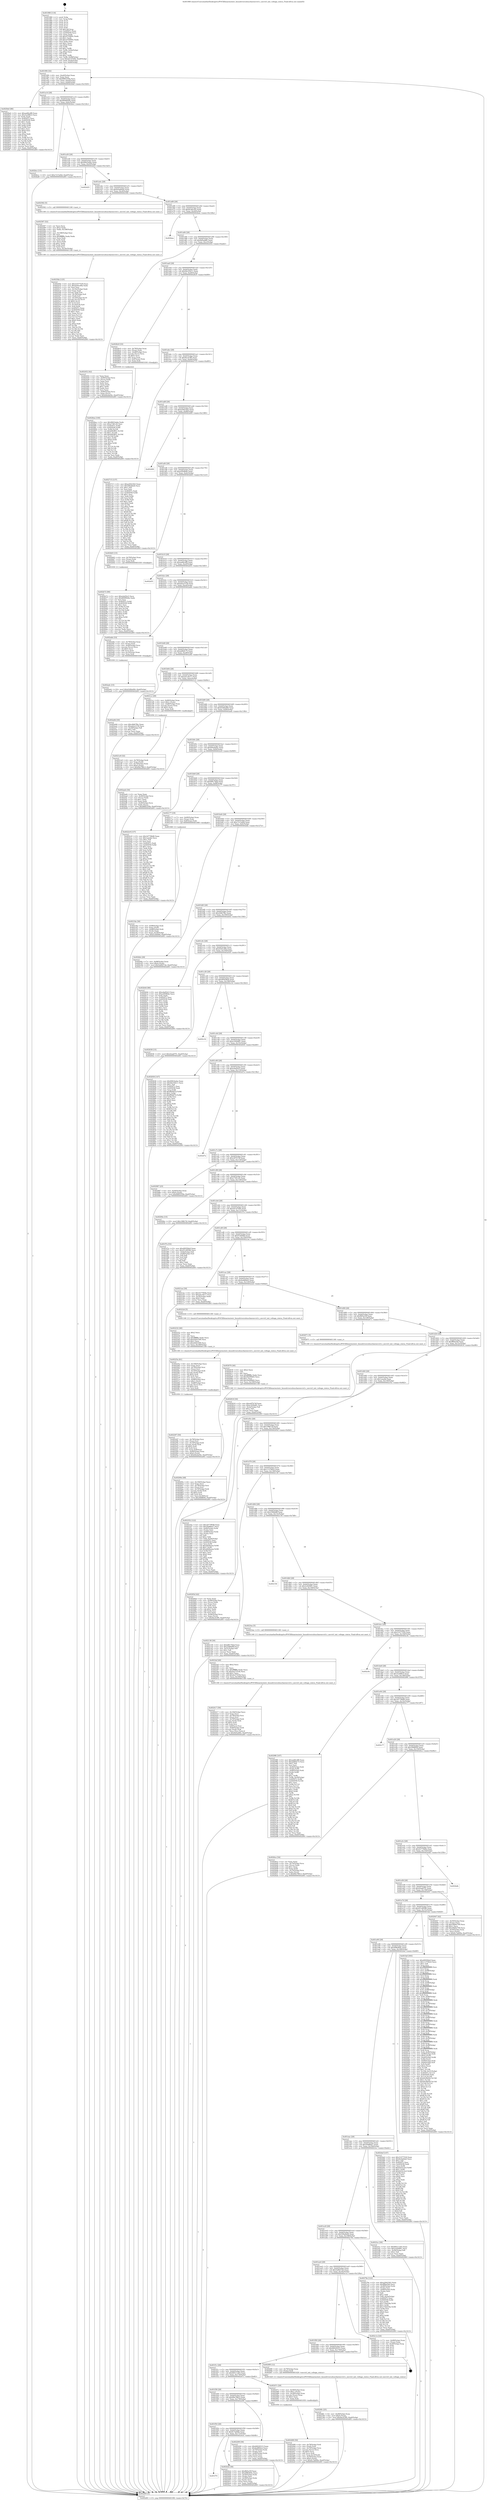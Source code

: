 digraph "0x401980" {
  label = "0x401980 (/mnt/c/Users/mathe/Desktop/tcc/POCII/binaries/extr_linuxdriverssbuscharenvctrl.c_envctrl_init_voltage_status_Final-ollvm.out::main(0))"
  labelloc = "t"
  node[shape=record]

  Entry [label="",width=0.3,height=0.3,shape=circle,fillcolor=black,style=filled]
  "0x4019f4" [label="{
     0x4019f4 [32]\l
     | [instrs]\l
     &nbsp;&nbsp;0x4019f4 \<+6\>: mov -0xa0(%rbp),%eax\l
     &nbsp;&nbsp;0x4019fa \<+2\>: mov %eax,%ecx\l
     &nbsp;&nbsp;0x4019fc \<+6\>: sub $0x8885359a,%ecx\l
     &nbsp;&nbsp;0x401a02 \<+6\>: mov %eax,-0xb4(%rbp)\l
     &nbsp;&nbsp;0x401a08 \<+6\>: mov %ecx,-0xb8(%rbp)\l
     &nbsp;&nbsp;0x401a0e \<+6\>: je 00000000004029a0 \<main+0x1020\>\l
  }"]
  "0x4029a0" [label="{
     0x4029a0 [86]\l
     | [instrs]\l
     &nbsp;&nbsp;0x4029a0 \<+5\>: mov $0xaa66cdf9,%eax\l
     &nbsp;&nbsp;0x4029a5 \<+5\>: mov $0x3ce98fc5,%ecx\l
     &nbsp;&nbsp;0x4029aa \<+2\>: xor %edx,%edx\l
     &nbsp;&nbsp;0x4029ac \<+7\>: mov 0x40507c,%esi\l
     &nbsp;&nbsp;0x4029b3 \<+7\>: mov 0x405058,%edi\l
     &nbsp;&nbsp;0x4029ba \<+3\>: sub $0x1,%edx\l
     &nbsp;&nbsp;0x4029bd \<+3\>: mov %esi,%r8d\l
     &nbsp;&nbsp;0x4029c0 \<+3\>: add %edx,%r8d\l
     &nbsp;&nbsp;0x4029c3 \<+4\>: imul %r8d,%esi\l
     &nbsp;&nbsp;0x4029c7 \<+3\>: and $0x1,%esi\l
     &nbsp;&nbsp;0x4029ca \<+3\>: cmp $0x0,%esi\l
     &nbsp;&nbsp;0x4029cd \<+4\>: sete %r9b\l
     &nbsp;&nbsp;0x4029d1 \<+3\>: cmp $0xa,%edi\l
     &nbsp;&nbsp;0x4029d4 \<+4\>: setl %r10b\l
     &nbsp;&nbsp;0x4029d8 \<+3\>: mov %r9b,%r11b\l
     &nbsp;&nbsp;0x4029db \<+3\>: and %r10b,%r11b\l
     &nbsp;&nbsp;0x4029de \<+3\>: xor %r10b,%r9b\l
     &nbsp;&nbsp;0x4029e1 \<+3\>: or %r9b,%r11b\l
     &nbsp;&nbsp;0x4029e4 \<+4\>: test $0x1,%r11b\l
     &nbsp;&nbsp;0x4029e8 \<+3\>: cmovne %ecx,%eax\l
     &nbsp;&nbsp;0x4029eb \<+6\>: mov %eax,-0xa0(%rbp)\l
     &nbsp;&nbsp;0x4029f1 \<+5\>: jmp 0000000000402d93 \<main+0x1413\>\l
  }"]
  "0x401a14" [label="{
     0x401a14 [28]\l
     | [instrs]\l
     &nbsp;&nbsp;0x401a14 \<+5\>: jmp 0000000000401a19 \<main+0x99\>\l
     &nbsp;&nbsp;0x401a19 \<+6\>: mov -0xb4(%rbp),%eax\l
     &nbsp;&nbsp;0x401a1f \<+5\>: sub $0x8949926e,%eax\l
     &nbsp;&nbsp;0x401a24 \<+6\>: mov %eax,-0xbc(%rbp)\l
     &nbsp;&nbsp;0x401a2a \<+6\>: je 0000000000402bcc \<main+0x124c\>\l
  }"]
  Exit [label="",width=0.3,height=0.3,shape=circle,fillcolor=black,style=filled,peripheries=2]
  "0x402bcc" [label="{
     0x402bcc [15]\l
     | [instrs]\l
     &nbsp;&nbsp;0x402bcc \<+10\>: movl $0xc7a7ed4d,-0xa0(%rbp)\l
     &nbsp;&nbsp;0x402bd6 \<+5\>: jmp 0000000000402d93 \<main+0x1413\>\l
  }"]
  "0x401a30" [label="{
     0x401a30 [28]\l
     | [instrs]\l
     &nbsp;&nbsp;0x401a30 \<+5\>: jmp 0000000000401a35 \<main+0xb5\>\l
     &nbsp;&nbsp;0x401a35 \<+6\>: mov -0xb4(%rbp),%eax\l
     &nbsp;&nbsp;0x401a3b \<+5\>: sub $0x9061bebe,%eax\l
     &nbsp;&nbsp;0x401a40 \<+6\>: mov %eax,-0xc0(%rbp)\l
     &nbsp;&nbsp;0x401a46 \<+6\>: je 0000000000402d25 \<main+0x13a5\>\l
  }"]
  "0x402b72" [label="{
     0x402b72 [90]\l
     | [instrs]\l
     &nbsp;&nbsp;0x402b72 \<+5\>: mov $0xe4af24c5,%ecx\l
     &nbsp;&nbsp;0x402b77 \<+5\>: mov $0x8949926e,%edx\l
     &nbsp;&nbsp;0x402b7c \<+2\>: xor %esi,%esi\l
     &nbsp;&nbsp;0x402b7e \<+8\>: mov 0x40507c,%r8d\l
     &nbsp;&nbsp;0x402b86 \<+8\>: mov 0x405058,%r9d\l
     &nbsp;&nbsp;0x402b8e \<+3\>: sub $0x1,%esi\l
     &nbsp;&nbsp;0x402b91 \<+3\>: mov %r8d,%r10d\l
     &nbsp;&nbsp;0x402b94 \<+3\>: add %esi,%r10d\l
     &nbsp;&nbsp;0x402b97 \<+4\>: imul %r10d,%r8d\l
     &nbsp;&nbsp;0x402b9b \<+4\>: and $0x1,%r8d\l
     &nbsp;&nbsp;0x402b9f \<+4\>: cmp $0x0,%r8d\l
     &nbsp;&nbsp;0x402ba3 \<+4\>: sete %r11b\l
     &nbsp;&nbsp;0x402ba7 \<+4\>: cmp $0xa,%r9d\l
     &nbsp;&nbsp;0x402bab \<+3\>: setl %bl\l
     &nbsp;&nbsp;0x402bae \<+3\>: mov %r11b,%r14b\l
     &nbsp;&nbsp;0x402bb1 \<+3\>: and %bl,%r14b\l
     &nbsp;&nbsp;0x402bb4 \<+3\>: xor %bl,%r11b\l
     &nbsp;&nbsp;0x402bb7 \<+3\>: or %r11b,%r14b\l
     &nbsp;&nbsp;0x402bba \<+4\>: test $0x1,%r14b\l
     &nbsp;&nbsp;0x402bbe \<+3\>: cmovne %edx,%ecx\l
     &nbsp;&nbsp;0x402bc1 \<+6\>: mov %ecx,-0xa0(%rbp)\l
     &nbsp;&nbsp;0x402bc7 \<+5\>: jmp 0000000000402d93 \<main+0x1413\>\l
  }"]
  "0x402d25" [label="{
     0x402d25\l
  }", style=dashed]
  "0x401a4c" [label="{
     0x401a4c [28]\l
     | [instrs]\l
     &nbsp;&nbsp;0x401a4c \<+5\>: jmp 0000000000401a51 \<main+0xd1\>\l
     &nbsp;&nbsp;0x401a51 \<+6\>: mov -0xb4(%rbp),%eax\l
     &nbsp;&nbsp;0x401a57 \<+5\>: sub $0x9c0a64a0,%eax\l
     &nbsp;&nbsp;0x401a5c \<+6\>: mov %eax,-0xc4(%rbp)\l
     &nbsp;&nbsp;0x401a62 \<+6\>: je 0000000000402582 \<main+0xc02\>\l
  }"]
  "0x402adc" [label="{
     0x402adc [15]\l
     | [instrs]\l
     &nbsp;&nbsp;0x402adc \<+10\>: movl $0xb5d9a494,-0xa0(%rbp)\l
     &nbsp;&nbsp;0x402ae6 \<+5\>: jmp 0000000000402d93 \<main+0x1413\>\l
  }"]
  "0x402582" [label="{
     0x402582 [5]\l
     | [instrs]\l
     &nbsp;&nbsp;0x402582 \<+5\>: call 0000000000401160 \<next_i\>\l
     | [calls]\l
     &nbsp;&nbsp;0x401160 \{1\} (/mnt/c/Users/mathe/Desktop/tcc/POCII/binaries/extr_linuxdriverssbuscharenvctrl.c_envctrl_init_voltage_status_Final-ollvm.out::next_i)\l
  }"]
  "0x401a68" [label="{
     0x401a68 [28]\l
     | [instrs]\l
     &nbsp;&nbsp;0x401a68 \<+5\>: jmp 0000000000401a6d \<main+0xed\>\l
     &nbsp;&nbsp;0x401a6d \<+6\>: mov -0xb4(%rbp),%eax\l
     &nbsp;&nbsp;0x401a73 \<+5\>: sub $0x9c28cc93,%eax\l
     &nbsp;&nbsp;0x401a78 \<+6\>: mov %eax,-0xc8(%rbp)\l
     &nbsp;&nbsp;0x401a7e \<+6\>: je 0000000000402bea \<main+0x126a\>\l
  }"]
  "0x4028ea" [label="{
     0x4028ea [100]\l
     | [instrs]\l
     &nbsp;&nbsp;0x4028ea \<+5\>: mov $0x9061bebe,%edx\l
     &nbsp;&nbsp;0x4028ef \<+5\>: mov $0xe7381cf2,%esi\l
     &nbsp;&nbsp;0x4028f4 \<+8\>: mov 0x40507c,%r8d\l
     &nbsp;&nbsp;0x4028fc \<+8\>: mov 0x405058,%r9d\l
     &nbsp;&nbsp;0x402904 \<+3\>: mov %r8d,%r10d\l
     &nbsp;&nbsp;0x402907 \<+7\>: sub $0xbf42ff31,%r10d\l
     &nbsp;&nbsp;0x40290e \<+4\>: sub $0x1,%r10d\l
     &nbsp;&nbsp;0x402912 \<+7\>: add $0xbf42ff31,%r10d\l
     &nbsp;&nbsp;0x402919 \<+4\>: imul %r10d,%r8d\l
     &nbsp;&nbsp;0x40291d \<+4\>: and $0x1,%r8d\l
     &nbsp;&nbsp;0x402921 \<+4\>: cmp $0x0,%r8d\l
     &nbsp;&nbsp;0x402925 \<+4\>: sete %r11b\l
     &nbsp;&nbsp;0x402929 \<+4\>: cmp $0xa,%r9d\l
     &nbsp;&nbsp;0x40292d \<+3\>: setl %bl\l
     &nbsp;&nbsp;0x402930 \<+3\>: mov %r11b,%r14b\l
     &nbsp;&nbsp;0x402933 \<+3\>: and %bl,%r14b\l
     &nbsp;&nbsp;0x402936 \<+3\>: xor %bl,%r11b\l
     &nbsp;&nbsp;0x402939 \<+3\>: or %r11b,%r14b\l
     &nbsp;&nbsp;0x40293c \<+4\>: test $0x1,%r14b\l
     &nbsp;&nbsp;0x402940 \<+3\>: cmovne %esi,%edx\l
     &nbsp;&nbsp;0x402943 \<+6\>: mov %edx,-0xa0(%rbp)\l
     &nbsp;&nbsp;0x402949 \<+5\>: jmp 0000000000402d93 \<main+0x1413\>\l
  }"]
  "0x402bea" [label="{
     0x402bea\l
  }", style=dashed]
  "0x401a84" [label="{
     0x401a84 [28]\l
     | [instrs]\l
     &nbsp;&nbsp;0x401a84 \<+5\>: jmp 0000000000401a89 \<main+0x109\>\l
     &nbsp;&nbsp;0x401a89 \<+6\>: mov -0xb4(%rbp),%eax\l
     &nbsp;&nbsp;0x401a8f \<+5\>: sub $0x9d5ed6fc,%eax\l
     &nbsp;&nbsp;0x401a94 \<+6\>: mov %eax,-0xcc(%rbp)\l
     &nbsp;&nbsp;0x401a9a \<+6\>: je 0000000000402452 \<main+0xad2\>\l
  }"]
  "0x4026fc" [label="{
     0x4026fc [25]\l
     | [instrs]\l
     &nbsp;&nbsp;0x4026fc \<+4\>: mov -0x48(%rbp),%rax\l
     &nbsp;&nbsp;0x402700 \<+6\>: movl $0x0,(%rax)\l
     &nbsp;&nbsp;0x402706 \<+10\>: movl $0x9ec41ff5,-0xa0(%rbp)\l
     &nbsp;&nbsp;0x402710 \<+5\>: jmp 0000000000402d93 \<main+0x1413\>\l
  }"]
  "0x402452" [label="{
     0x402452 [42]\l
     | [instrs]\l
     &nbsp;&nbsp;0x402452 \<+2\>: xor %eax,%eax\l
     &nbsp;&nbsp;0x402454 \<+4\>: mov -0x60(%rbp),%rcx\l
     &nbsp;&nbsp;0x402458 \<+2\>: mov (%rcx),%edx\l
     &nbsp;&nbsp;0x40245a \<+2\>: mov %eax,%esi\l
     &nbsp;&nbsp;0x40245c \<+2\>: sub %edx,%esi\l
     &nbsp;&nbsp;0x40245e \<+2\>: mov %eax,%edx\l
     &nbsp;&nbsp;0x402460 \<+3\>: sub $0x1,%edx\l
     &nbsp;&nbsp;0x402463 \<+2\>: add %edx,%esi\l
     &nbsp;&nbsp;0x402465 \<+2\>: sub %esi,%eax\l
     &nbsp;&nbsp;0x402467 \<+4\>: mov -0x60(%rbp),%rcx\l
     &nbsp;&nbsp;0x40246b \<+2\>: mov %eax,(%rcx)\l
     &nbsp;&nbsp;0x40246d \<+10\>: movl $0xb9e4a04c,-0xa0(%rbp)\l
     &nbsp;&nbsp;0x402477 \<+5\>: jmp 0000000000402d93 \<main+0x1413\>\l
  }"]
  "0x401aa0" [label="{
     0x401aa0 [28]\l
     | [instrs]\l
     &nbsp;&nbsp;0x401aa0 \<+5\>: jmp 0000000000401aa5 \<main+0x125\>\l
     &nbsp;&nbsp;0x401aa5 \<+6\>: mov -0xb4(%rbp),%eax\l
     &nbsp;&nbsp;0x401aab \<+5\>: sub $0x9dc55b11,%eax\l
     &nbsp;&nbsp;0x401ab0 \<+6\>: mov %eax,-0xd0(%rbp)\l
     &nbsp;&nbsp;0x401ab6 \<+6\>: je 00000000004028c9 \<main+0xf49\>\l
  }"]
  "0x40269e" [label="{
     0x40269e [48]\l
     | [instrs]\l
     &nbsp;&nbsp;0x40269e \<+6\>: mov -0x190(%rbp),%ecx\l
     &nbsp;&nbsp;0x4026a4 \<+3\>: imul %eax,%ecx\l
     &nbsp;&nbsp;0x4026a7 \<+4\>: mov -0x78(%rbp),%rsi\l
     &nbsp;&nbsp;0x4026ab \<+3\>: mov (%rsi),%rsi\l
     &nbsp;&nbsp;0x4026ae \<+4\>: mov -0x70(%rbp),%rdi\l
     &nbsp;&nbsp;0x4026b2 \<+3\>: movslq (%rdi),%rdi\l
     &nbsp;&nbsp;0x4026b5 \<+4\>: shl $0x5,%rdi\l
     &nbsp;&nbsp;0x4026b9 \<+3\>: add %rdi,%rsi\l
     &nbsp;&nbsp;0x4026bc \<+3\>: mov %ecx,0x18(%rsi)\l
     &nbsp;&nbsp;0x4026bf \<+10\>: movl $0x3f4f8f56,-0xa0(%rbp)\l
     &nbsp;&nbsp;0x4026c9 \<+5\>: jmp 0000000000402d93 \<main+0x1413\>\l
  }"]
  "0x4028c9" [label="{
     0x4028c9 [33]\l
     | [instrs]\l
     &nbsp;&nbsp;0x4028c9 \<+4\>: mov -0x78(%rbp),%rax\l
     &nbsp;&nbsp;0x4028cd \<+3\>: mov (%rax),%rax\l
     &nbsp;&nbsp;0x4028d0 \<+4\>: mov -0x48(%rbp),%rcx\l
     &nbsp;&nbsp;0x4028d4 \<+3\>: movslq (%rcx),%rcx\l
     &nbsp;&nbsp;0x4028d7 \<+4\>: shl $0x5,%rcx\l
     &nbsp;&nbsp;0x4028db \<+3\>: add %rcx,%rax\l
     &nbsp;&nbsp;0x4028de \<+4\>: mov 0x8(%rax),%rax\l
     &nbsp;&nbsp;0x4028e2 \<+3\>: mov %rax,%rdi\l
     &nbsp;&nbsp;0x4028e5 \<+5\>: call 0000000000401030 \<free@plt\>\l
     | [calls]\l
     &nbsp;&nbsp;0x401030 \{1\} (unknown)\l
  }"]
  "0x401abc" [label="{
     0x401abc [28]\l
     | [instrs]\l
     &nbsp;&nbsp;0x401abc \<+5\>: jmp 0000000000401ac1 \<main+0x141\>\l
     &nbsp;&nbsp;0x401ac1 \<+6\>: mov -0xb4(%rbp),%eax\l
     &nbsp;&nbsp;0x401ac7 \<+5\>: sub $0x9ec41ff5,%eax\l
     &nbsp;&nbsp;0x401acc \<+6\>: mov %eax,-0xd4(%rbp)\l
     &nbsp;&nbsp;0x401ad2 \<+6\>: je 0000000000402715 \<main+0xd95\>\l
  }"]
  "0x402676" [label="{
     0x402676 [40]\l
     | [instrs]\l
     &nbsp;&nbsp;0x402676 \<+5\>: mov $0x2,%ecx\l
     &nbsp;&nbsp;0x40267b \<+1\>: cltd\l
     &nbsp;&nbsp;0x40267c \<+2\>: idiv %ecx\l
     &nbsp;&nbsp;0x40267e \<+6\>: imul $0xfffffffe,%edx,%ecx\l
     &nbsp;&nbsp;0x402684 \<+6\>: sub $0x50e90b83,%ecx\l
     &nbsp;&nbsp;0x40268a \<+3\>: add $0x1,%ecx\l
     &nbsp;&nbsp;0x40268d \<+6\>: add $0x50e90b83,%ecx\l
     &nbsp;&nbsp;0x402693 \<+6\>: mov %ecx,-0x190(%rbp)\l
     &nbsp;&nbsp;0x402699 \<+5\>: call 0000000000401160 \<next_i\>\l
     | [calls]\l
     &nbsp;&nbsp;0x401160 \{1\} (/mnt/c/Users/mathe/Desktop/tcc/POCII/binaries/extr_linuxdriverssbuscharenvctrl.c_envctrl_init_voltage_status_Final-ollvm.out::next_i)\l
  }"]
  "0x402715" [label="{
     0x402715 [137]\l
     | [instrs]\l
     &nbsp;&nbsp;0x402715 \<+5\>: mov $0xa29423b5,%eax\l
     &nbsp;&nbsp;0x40271a \<+5\>: mov $0x50fa4bd4,%ecx\l
     &nbsp;&nbsp;0x40271f \<+2\>: mov $0x1,%dl\l
     &nbsp;&nbsp;0x402721 \<+2\>: xor %esi,%esi\l
     &nbsp;&nbsp;0x402723 \<+7\>: mov 0x40507c,%edi\l
     &nbsp;&nbsp;0x40272a \<+8\>: mov 0x405058,%r8d\l
     &nbsp;&nbsp;0x402732 \<+3\>: sub $0x1,%esi\l
     &nbsp;&nbsp;0x402735 \<+3\>: mov %edi,%r9d\l
     &nbsp;&nbsp;0x402738 \<+3\>: add %esi,%r9d\l
     &nbsp;&nbsp;0x40273b \<+4\>: imul %r9d,%edi\l
     &nbsp;&nbsp;0x40273f \<+3\>: and $0x1,%edi\l
     &nbsp;&nbsp;0x402742 \<+3\>: cmp $0x0,%edi\l
     &nbsp;&nbsp;0x402745 \<+4\>: sete %r10b\l
     &nbsp;&nbsp;0x402749 \<+4\>: cmp $0xa,%r8d\l
     &nbsp;&nbsp;0x40274d \<+4\>: setl %r11b\l
     &nbsp;&nbsp;0x402751 \<+3\>: mov %r10b,%bl\l
     &nbsp;&nbsp;0x402754 \<+3\>: xor $0xff,%bl\l
     &nbsp;&nbsp;0x402757 \<+3\>: mov %r11b,%r14b\l
     &nbsp;&nbsp;0x40275a \<+4\>: xor $0xff,%r14b\l
     &nbsp;&nbsp;0x40275e \<+3\>: xor $0x1,%dl\l
     &nbsp;&nbsp;0x402761 \<+3\>: mov %bl,%r15b\l
     &nbsp;&nbsp;0x402764 \<+4\>: and $0xff,%r15b\l
     &nbsp;&nbsp;0x402768 \<+3\>: and %dl,%r10b\l
     &nbsp;&nbsp;0x40276b \<+3\>: mov %r14b,%r12b\l
     &nbsp;&nbsp;0x40276e \<+4\>: and $0xff,%r12b\l
     &nbsp;&nbsp;0x402772 \<+3\>: and %dl,%r11b\l
     &nbsp;&nbsp;0x402775 \<+3\>: or %r10b,%r15b\l
     &nbsp;&nbsp;0x402778 \<+3\>: or %r11b,%r12b\l
     &nbsp;&nbsp;0x40277b \<+3\>: xor %r12b,%r15b\l
     &nbsp;&nbsp;0x40277e \<+3\>: or %r14b,%bl\l
     &nbsp;&nbsp;0x402781 \<+3\>: xor $0xff,%bl\l
     &nbsp;&nbsp;0x402784 \<+3\>: or $0x1,%dl\l
     &nbsp;&nbsp;0x402787 \<+2\>: and %dl,%bl\l
     &nbsp;&nbsp;0x402789 \<+3\>: or %bl,%r15b\l
     &nbsp;&nbsp;0x40278c \<+4\>: test $0x1,%r15b\l
     &nbsp;&nbsp;0x402790 \<+3\>: cmovne %ecx,%eax\l
     &nbsp;&nbsp;0x402793 \<+6\>: mov %eax,-0xa0(%rbp)\l
     &nbsp;&nbsp;0x402799 \<+5\>: jmp 0000000000402d93 \<main+0x1413\>\l
  }"]
  "0x401ad8" [label="{
     0x401ad8 [28]\l
     | [instrs]\l
     &nbsp;&nbsp;0x401ad8 \<+5\>: jmp 0000000000401add \<main+0x15d\>\l
     &nbsp;&nbsp;0x401add \<+6\>: mov -0xb4(%rbp),%eax\l
     &nbsp;&nbsp;0x401ae3 \<+5\>: sub $0xa29423b5,%eax\l
     &nbsp;&nbsp;0x401ae8 \<+6\>: mov %eax,-0xd8(%rbp)\l
     &nbsp;&nbsp;0x401aee \<+6\>: je 0000000000402d00 \<main+0x1380\>\l
  }"]
  "0x4025bb" [label="{
     0x4025bb [125]\l
     | [instrs]\l
     &nbsp;&nbsp;0x4025bb \<+5\>: mov $0x31077529,%ecx\l
     &nbsp;&nbsp;0x4025c0 \<+5\>: mov $0xd345c49a,%edx\l
     &nbsp;&nbsp;0x4025c5 \<+2\>: xor %esi,%esi\l
     &nbsp;&nbsp;0x4025c7 \<+6\>: mov -0x18c(%rbp),%edi\l
     &nbsp;&nbsp;0x4025cd \<+3\>: imul %eax,%edi\l
     &nbsp;&nbsp;0x4025d0 \<+3\>: movslq %edi,%r8\l
     &nbsp;&nbsp;0x4025d3 \<+4\>: mov -0x78(%rbp),%r9\l
     &nbsp;&nbsp;0x4025d7 \<+3\>: mov (%r9),%r9\l
     &nbsp;&nbsp;0x4025da \<+4\>: mov -0x70(%rbp),%r10\l
     &nbsp;&nbsp;0x4025de \<+3\>: movslq (%r10),%r10\l
     &nbsp;&nbsp;0x4025e1 \<+4\>: shl $0x5,%r10\l
     &nbsp;&nbsp;0x4025e5 \<+3\>: add %r10,%r9\l
     &nbsp;&nbsp;0x4025e8 \<+4\>: mov 0x10(%r9),%r9\l
     &nbsp;&nbsp;0x4025ec \<+3\>: mov %r8,(%r9)\l
     &nbsp;&nbsp;0x4025ef \<+7\>: mov 0x40507c,%eax\l
     &nbsp;&nbsp;0x4025f6 \<+7\>: mov 0x405058,%edi\l
     &nbsp;&nbsp;0x4025fd \<+3\>: sub $0x1,%esi\l
     &nbsp;&nbsp;0x402600 \<+3\>: mov %eax,%r11d\l
     &nbsp;&nbsp;0x402603 \<+3\>: add %esi,%r11d\l
     &nbsp;&nbsp;0x402606 \<+4\>: imul %r11d,%eax\l
     &nbsp;&nbsp;0x40260a \<+3\>: and $0x1,%eax\l
     &nbsp;&nbsp;0x40260d \<+3\>: cmp $0x0,%eax\l
     &nbsp;&nbsp;0x402610 \<+3\>: sete %bl\l
     &nbsp;&nbsp;0x402613 \<+3\>: cmp $0xa,%edi\l
     &nbsp;&nbsp;0x402616 \<+4\>: setl %r14b\l
     &nbsp;&nbsp;0x40261a \<+3\>: mov %bl,%r15b\l
     &nbsp;&nbsp;0x40261d \<+3\>: and %r14b,%r15b\l
     &nbsp;&nbsp;0x402620 \<+3\>: xor %r14b,%bl\l
     &nbsp;&nbsp;0x402623 \<+3\>: or %bl,%r15b\l
     &nbsp;&nbsp;0x402626 \<+4\>: test $0x1,%r15b\l
     &nbsp;&nbsp;0x40262a \<+3\>: cmovne %edx,%ecx\l
     &nbsp;&nbsp;0x40262d \<+6\>: mov %ecx,-0xa0(%rbp)\l
     &nbsp;&nbsp;0x402633 \<+5\>: jmp 0000000000402d93 \<main+0x1413\>\l
  }"]
  "0x402d00" [label="{
     0x402d00\l
  }", style=dashed]
  "0x401af4" [label="{
     0x401af4 [28]\l
     | [instrs]\l
     &nbsp;&nbsp;0x401af4 \<+5\>: jmp 0000000000401af9 \<main+0x179\>\l
     &nbsp;&nbsp;0x401af9 \<+6\>: mov -0xb4(%rbp),%eax\l
     &nbsp;&nbsp;0x401aff \<+5\>: sub $0xa5f286de,%eax\l
     &nbsp;&nbsp;0x401b04 \<+6\>: mov %eax,-0xdc(%rbp)\l
     &nbsp;&nbsp;0x401b0a \<+6\>: je 0000000000402b63 \<main+0x11e3\>\l
  }"]
  "0x402587" [label="{
     0x402587 [52]\l
     | [instrs]\l
     &nbsp;&nbsp;0x402587 \<+2\>: xor %ecx,%ecx\l
     &nbsp;&nbsp;0x402589 \<+5\>: mov $0x2,%edx\l
     &nbsp;&nbsp;0x40258e \<+6\>: mov %edx,-0x188(%rbp)\l
     &nbsp;&nbsp;0x402594 \<+1\>: cltd\l
     &nbsp;&nbsp;0x402595 \<+6\>: mov -0x188(%rbp),%esi\l
     &nbsp;&nbsp;0x40259b \<+2\>: idiv %esi\l
     &nbsp;&nbsp;0x40259d \<+6\>: imul $0xfffffffe,%edx,%edx\l
     &nbsp;&nbsp;0x4025a3 \<+2\>: mov %ecx,%edi\l
     &nbsp;&nbsp;0x4025a5 \<+2\>: sub %edx,%edi\l
     &nbsp;&nbsp;0x4025a7 \<+2\>: mov %ecx,%edx\l
     &nbsp;&nbsp;0x4025a9 \<+3\>: sub $0x1,%edx\l
     &nbsp;&nbsp;0x4025ac \<+2\>: add %edx,%edi\l
     &nbsp;&nbsp;0x4025ae \<+2\>: sub %edi,%ecx\l
     &nbsp;&nbsp;0x4025b0 \<+6\>: mov %ecx,-0x18c(%rbp)\l
     &nbsp;&nbsp;0x4025b6 \<+5\>: call 0000000000401160 \<next_i\>\l
     | [calls]\l
     &nbsp;&nbsp;0x401160 \{1\} (/mnt/c/Users/mathe/Desktop/tcc/POCII/binaries/extr_linuxdriverssbuscharenvctrl.c_envctrl_init_voltage_status_Final-ollvm.out::next_i)\l
  }"]
  "0x402b63" [label="{
     0x402b63 [15]\l
     | [instrs]\l
     &nbsp;&nbsp;0x402b63 \<+4\>: mov -0x78(%rbp),%rax\l
     &nbsp;&nbsp;0x402b67 \<+3\>: mov (%rax),%rax\l
     &nbsp;&nbsp;0x402b6a \<+3\>: mov %rax,%rdi\l
     &nbsp;&nbsp;0x402b6d \<+5\>: call 0000000000401030 \<free@plt\>\l
     | [calls]\l
     &nbsp;&nbsp;0x401030 \{1\} (unknown)\l
  }"]
  "0x401b10" [label="{
     0x401b10 [28]\l
     | [instrs]\l
     &nbsp;&nbsp;0x401b10 \<+5\>: jmp 0000000000401b15 \<main+0x195\>\l
     &nbsp;&nbsp;0x401b15 \<+6\>: mov -0xb4(%rbp),%eax\l
     &nbsp;&nbsp;0x401b1b \<+5\>: sub $0xaa66cdf9,%eax\l
     &nbsp;&nbsp;0x401b20 \<+6\>: mov %eax,-0xe0(%rbp)\l
     &nbsp;&nbsp;0x401b26 \<+6\>: je 0000000000402d55 \<main+0x13d5\>\l
  }"]
  "0x401f70" [label="{
     0x401f70\l
  }", style=dashed]
  "0x402d55" [label="{
     0x402d55\l
  }", style=dashed]
  "0x401b2c" [label="{
     0x401b2c [28]\l
     | [instrs]\l
     &nbsp;&nbsp;0x401b2c \<+5\>: jmp 0000000000401b31 \<main+0x1b1\>\l
     &nbsp;&nbsp;0x401b31 \<+6\>: mov -0xb4(%rbp),%eax\l
     &nbsp;&nbsp;0x401b37 \<+5\>: sub $0xab2e3159,%eax\l
     &nbsp;&nbsp;0x401b3c \<+6\>: mov %eax,-0xe4(%rbp)\l
     &nbsp;&nbsp;0x401b42 \<+6\>: je 0000000000402abb \<main+0x113b\>\l
  }"]
  "0x4024cb" [label="{
     0x4024cb [36]\l
     | [instrs]\l
     &nbsp;&nbsp;0x4024cb \<+5\>: mov $0xffd5a35f,%eax\l
     &nbsp;&nbsp;0x4024d0 \<+5\>: mov $0x4f9b464c,%ecx\l
     &nbsp;&nbsp;0x4024d5 \<+4\>: mov -0x50(%rbp),%rdx\l
     &nbsp;&nbsp;0x4024d9 \<+2\>: mov (%rdx),%esi\l
     &nbsp;&nbsp;0x4024db \<+4\>: mov -0x58(%rbp),%rdx\l
     &nbsp;&nbsp;0x4024df \<+2\>: cmp (%rdx),%esi\l
     &nbsp;&nbsp;0x4024e1 \<+3\>: cmovl %ecx,%eax\l
     &nbsp;&nbsp;0x4024e4 \<+6\>: mov %eax,-0xa0(%rbp)\l
     &nbsp;&nbsp;0x4024ea \<+5\>: jmp 0000000000402d93 \<main+0x1413\>\l
  }"]
  "0x402abb" [label="{
     0x402abb [33]\l
     | [instrs]\l
     &nbsp;&nbsp;0x402abb \<+4\>: mov -0x78(%rbp),%rax\l
     &nbsp;&nbsp;0x402abf \<+3\>: mov (%rax),%rax\l
     &nbsp;&nbsp;0x402ac2 \<+4\>: mov -0x40(%rbp),%rcx\l
     &nbsp;&nbsp;0x402ac6 \<+3\>: movslq (%rcx),%rcx\l
     &nbsp;&nbsp;0x402ac9 \<+4\>: shl $0x5,%rcx\l
     &nbsp;&nbsp;0x402acd \<+3\>: add %rcx,%rax\l
     &nbsp;&nbsp;0x402ad0 \<+4\>: mov 0x10(%rax),%rax\l
     &nbsp;&nbsp;0x402ad4 \<+3\>: mov %rax,%rdi\l
     &nbsp;&nbsp;0x402ad7 \<+5\>: call 0000000000401030 \<free@plt\>\l
     | [calls]\l
     &nbsp;&nbsp;0x401030 \{1\} (unknown)\l
  }"]
  "0x401b48" [label="{
     0x401b48 [28]\l
     | [instrs]\l
     &nbsp;&nbsp;0x401b48 \<+5\>: jmp 0000000000401b4d \<main+0x1cd\>\l
     &nbsp;&nbsp;0x401b4d \<+6\>: mov -0xb4(%rbp),%eax\l
     &nbsp;&nbsp;0x401b53 \<+5\>: sub $0xabfb9c73,%eax\l
     &nbsp;&nbsp;0x401b58 \<+6\>: mov %eax,-0xe8(%rbp)\l
     &nbsp;&nbsp;0x401b5e \<+6\>: je 0000000000402a9d \<main+0x111d\>\l
  }"]
  "0x402499" [label="{
     0x402499 [50]\l
     | [instrs]\l
     &nbsp;&nbsp;0x402499 \<+4\>: mov -0x78(%rbp),%rdi\l
     &nbsp;&nbsp;0x40249d \<+3\>: mov (%rdi),%rdi\l
     &nbsp;&nbsp;0x4024a0 \<+4\>: mov -0x70(%rbp),%rcx\l
     &nbsp;&nbsp;0x4024a4 \<+3\>: movslq (%rcx),%rcx\l
     &nbsp;&nbsp;0x4024a7 \<+4\>: shl $0x5,%rcx\l
     &nbsp;&nbsp;0x4024ab \<+3\>: add %rcx,%rdi\l
     &nbsp;&nbsp;0x4024ae \<+4\>: mov %rax,0x10(%rdi)\l
     &nbsp;&nbsp;0x4024b2 \<+4\>: mov -0x50(%rbp),%rax\l
     &nbsp;&nbsp;0x4024b6 \<+6\>: movl $0x0,(%rax)\l
     &nbsp;&nbsp;0x4024bc \<+10\>: movl $0x6c7ab69a,-0xa0(%rbp)\l
     &nbsp;&nbsp;0x4024c6 \<+5\>: jmp 0000000000402d93 \<main+0x1413\>\l
  }"]
  "0x402a9d" [label="{
     0x402a9d [30]\l
     | [instrs]\l
     &nbsp;&nbsp;0x402a9d \<+5\>: mov $0xc8db7fbc,%eax\l
     &nbsp;&nbsp;0x402aa2 \<+5\>: mov $0xab2e3159,%ecx\l
     &nbsp;&nbsp;0x402aa7 \<+3\>: mov -0x29(%rbp),%dl\l
     &nbsp;&nbsp;0x402aaa \<+3\>: test $0x1,%dl\l
     &nbsp;&nbsp;0x402aad \<+3\>: cmovne %ecx,%eax\l
     &nbsp;&nbsp;0x402ab0 \<+6\>: mov %eax,-0xa0(%rbp)\l
     &nbsp;&nbsp;0x402ab6 \<+5\>: jmp 0000000000402d93 \<main+0x1413\>\l
  }"]
  "0x401b64" [label="{
     0x401b64 [28]\l
     | [instrs]\l
     &nbsp;&nbsp;0x401b64 \<+5\>: jmp 0000000000401b69 \<main+0x1e9\>\l
     &nbsp;&nbsp;0x401b69 \<+6\>: mov -0xb4(%rbp),%eax\l
     &nbsp;&nbsp;0x401b6f \<+5\>: sub $0xad1c6e17,%eax\l
     &nbsp;&nbsp;0x401b74 \<+6\>: mov %eax,-0xec(%rbp)\l
     &nbsp;&nbsp;0x401b7a \<+6\>: je 00000000004021cc \<main+0x84c\>\l
  }"]
  "0x402417" [label="{
     0x402417 [59]\l
     | [instrs]\l
     &nbsp;&nbsp;0x402417 \<+6\>: mov -0x184(%rbp),%ecx\l
     &nbsp;&nbsp;0x40241d \<+3\>: imul %eax,%ecx\l
     &nbsp;&nbsp;0x402420 \<+4\>: mov -0x78(%rbp),%rsi\l
     &nbsp;&nbsp;0x402424 \<+3\>: mov (%rsi),%rsi\l
     &nbsp;&nbsp;0x402427 \<+4\>: mov -0x70(%rbp),%rdi\l
     &nbsp;&nbsp;0x40242b \<+3\>: movslq (%rdi),%rdi\l
     &nbsp;&nbsp;0x40242e \<+4\>: shl $0x5,%rdi\l
     &nbsp;&nbsp;0x402432 \<+3\>: add %rdi,%rsi\l
     &nbsp;&nbsp;0x402435 \<+4\>: mov 0x8(%rsi),%rsi\l
     &nbsp;&nbsp;0x402439 \<+4\>: mov -0x60(%rbp),%rdi\l
     &nbsp;&nbsp;0x40243d \<+3\>: movslq (%rdi),%rdi\l
     &nbsp;&nbsp;0x402440 \<+3\>: mov %ecx,(%rsi,%rdi,4)\l
     &nbsp;&nbsp;0x402443 \<+10\>: movl $0x9d5ed6fc,-0xa0(%rbp)\l
     &nbsp;&nbsp;0x40244d \<+5\>: jmp 0000000000402d93 \<main+0x1413\>\l
  }"]
  "0x4021cc" [label="{
     0x4021cc [29]\l
     | [instrs]\l
     &nbsp;&nbsp;0x4021cc \<+4\>: mov -0x80(%rbp),%rax\l
     &nbsp;&nbsp;0x4021d0 \<+6\>: movl $0x1,(%rax)\l
     &nbsp;&nbsp;0x4021d6 \<+4\>: mov -0x80(%rbp),%rax\l
     &nbsp;&nbsp;0x4021da \<+3\>: movslq (%rax),%rax\l
     &nbsp;&nbsp;0x4021dd \<+4\>: shl $0x5,%rax\l
     &nbsp;&nbsp;0x4021e1 \<+3\>: mov %rax,%rdi\l
     &nbsp;&nbsp;0x4021e4 \<+5\>: call 0000000000401050 \<malloc@plt\>\l
     | [calls]\l
     &nbsp;&nbsp;0x401050 \{1\} (unknown)\l
  }"]
  "0x401b80" [label="{
     0x401b80 [28]\l
     | [instrs]\l
     &nbsp;&nbsp;0x401b80 \<+5\>: jmp 0000000000401b85 \<main+0x205\>\l
     &nbsp;&nbsp;0x401b85 \<+6\>: mov -0xb4(%rbp),%eax\l
     &nbsp;&nbsp;0x401b8b \<+5\>: sub $0xb5d9a494,%eax\l
     &nbsp;&nbsp;0x401b90 \<+6\>: mov %eax,-0xf0(%rbp)\l
     &nbsp;&nbsp;0x401b96 \<+6\>: je 0000000000402aeb \<main+0x116b\>\l
  }"]
  "0x4023ef" [label="{
     0x4023ef [40]\l
     | [instrs]\l
     &nbsp;&nbsp;0x4023ef \<+5\>: mov $0x2,%ecx\l
     &nbsp;&nbsp;0x4023f4 \<+1\>: cltd\l
     &nbsp;&nbsp;0x4023f5 \<+2\>: idiv %ecx\l
     &nbsp;&nbsp;0x4023f7 \<+6\>: imul $0xfffffffe,%edx,%ecx\l
     &nbsp;&nbsp;0x4023fd \<+6\>: sub $0xde27253b,%ecx\l
     &nbsp;&nbsp;0x402403 \<+3\>: add $0x1,%ecx\l
     &nbsp;&nbsp;0x402406 \<+6\>: add $0xde27253b,%ecx\l
     &nbsp;&nbsp;0x40240c \<+6\>: mov %ecx,-0x184(%rbp)\l
     &nbsp;&nbsp;0x402412 \<+5\>: call 0000000000401160 \<next_i\>\l
     | [calls]\l
     &nbsp;&nbsp;0x401160 \{1\} (/mnt/c/Users/mathe/Desktop/tcc/POCII/binaries/extr_linuxdriverssbuscharenvctrl.c_envctrl_init_voltage_status_Final-ollvm.out::next_i)\l
  }"]
  "0x402aeb" [label="{
     0x402aeb [34]\l
     | [instrs]\l
     &nbsp;&nbsp;0x402aeb \<+2\>: xor %eax,%eax\l
     &nbsp;&nbsp;0x402aed \<+4\>: mov -0x40(%rbp),%rcx\l
     &nbsp;&nbsp;0x402af1 \<+2\>: mov (%rcx),%edx\l
     &nbsp;&nbsp;0x402af3 \<+3\>: sub $0x1,%eax\l
     &nbsp;&nbsp;0x402af6 \<+2\>: sub %eax,%edx\l
     &nbsp;&nbsp;0x402af8 \<+4\>: mov -0x40(%rbp),%rcx\l
     &nbsp;&nbsp;0x402afc \<+2\>: mov %edx,(%rcx)\l
     &nbsp;&nbsp;0x402afe \<+10\>: movl $0x8885359a,-0xa0(%rbp)\l
     &nbsp;&nbsp;0x402b08 \<+5\>: jmp 0000000000402d93 \<main+0x1413\>\l
  }"]
  "0x401b9c" [label="{
     0x401b9c [28]\l
     | [instrs]\l
     &nbsp;&nbsp;0x401b9c \<+5\>: jmp 0000000000401ba1 \<main+0x221\>\l
     &nbsp;&nbsp;0x401ba1 \<+6\>: mov -0xb4(%rbp),%eax\l
     &nbsp;&nbsp;0x401ba7 \<+5\>: sub $0xb9e4a04c,%eax\l
     &nbsp;&nbsp;0x401bac \<+6\>: mov %eax,-0xf4(%rbp)\l
     &nbsp;&nbsp;0x401bb2 \<+6\>: je 00000000004022c9 \<main+0x949\>\l
  }"]
  "0x402297" [label="{
     0x402297 [50]\l
     | [instrs]\l
     &nbsp;&nbsp;0x402297 \<+4\>: mov -0x78(%rbp),%rsi\l
     &nbsp;&nbsp;0x40229b \<+3\>: mov (%rsi),%rsi\l
     &nbsp;&nbsp;0x40229e \<+4\>: mov -0x70(%rbp),%rdi\l
     &nbsp;&nbsp;0x4022a2 \<+3\>: movslq (%rdi),%rdi\l
     &nbsp;&nbsp;0x4022a5 \<+4\>: shl $0x5,%rdi\l
     &nbsp;&nbsp;0x4022a9 \<+3\>: add %rdi,%rsi\l
     &nbsp;&nbsp;0x4022ac \<+4\>: mov %rax,0x8(%rsi)\l
     &nbsp;&nbsp;0x4022b0 \<+4\>: mov -0x60(%rbp),%rax\l
     &nbsp;&nbsp;0x4022b4 \<+6\>: movl $0x0,(%rax)\l
     &nbsp;&nbsp;0x4022ba \<+10\>: movl $0xb9e4a04c,-0xa0(%rbp)\l
     &nbsp;&nbsp;0x4022c4 \<+5\>: jmp 0000000000402d93 \<main+0x1413\>\l
  }"]
  "0x4022c9" [label="{
     0x4022c9 [137]\l
     | [instrs]\l
     &nbsp;&nbsp;0x4022c9 \<+5\>: mov $0x3d7796d8,%eax\l
     &nbsp;&nbsp;0x4022ce \<+5\>: mov $0x1aeebb,%ecx\l
     &nbsp;&nbsp;0x4022d3 \<+2\>: mov $0x1,%dl\l
     &nbsp;&nbsp;0x4022d5 \<+2\>: xor %esi,%esi\l
     &nbsp;&nbsp;0x4022d7 \<+7\>: mov 0x40507c,%edi\l
     &nbsp;&nbsp;0x4022de \<+8\>: mov 0x405058,%r8d\l
     &nbsp;&nbsp;0x4022e6 \<+3\>: sub $0x1,%esi\l
     &nbsp;&nbsp;0x4022e9 \<+3\>: mov %edi,%r9d\l
     &nbsp;&nbsp;0x4022ec \<+3\>: add %esi,%r9d\l
     &nbsp;&nbsp;0x4022ef \<+4\>: imul %r9d,%edi\l
     &nbsp;&nbsp;0x4022f3 \<+3\>: and $0x1,%edi\l
     &nbsp;&nbsp;0x4022f6 \<+3\>: cmp $0x0,%edi\l
     &nbsp;&nbsp;0x4022f9 \<+4\>: sete %r10b\l
     &nbsp;&nbsp;0x4022fd \<+4\>: cmp $0xa,%r8d\l
     &nbsp;&nbsp;0x402301 \<+4\>: setl %r11b\l
     &nbsp;&nbsp;0x402305 \<+3\>: mov %r10b,%bl\l
     &nbsp;&nbsp;0x402308 \<+3\>: xor $0xff,%bl\l
     &nbsp;&nbsp;0x40230b \<+3\>: mov %r11b,%r14b\l
     &nbsp;&nbsp;0x40230e \<+4\>: xor $0xff,%r14b\l
     &nbsp;&nbsp;0x402312 \<+3\>: xor $0x1,%dl\l
     &nbsp;&nbsp;0x402315 \<+3\>: mov %bl,%r15b\l
     &nbsp;&nbsp;0x402318 \<+4\>: and $0xff,%r15b\l
     &nbsp;&nbsp;0x40231c \<+3\>: and %dl,%r10b\l
     &nbsp;&nbsp;0x40231f \<+3\>: mov %r14b,%r12b\l
     &nbsp;&nbsp;0x402322 \<+4\>: and $0xff,%r12b\l
     &nbsp;&nbsp;0x402326 \<+3\>: and %dl,%r11b\l
     &nbsp;&nbsp;0x402329 \<+3\>: or %r10b,%r15b\l
     &nbsp;&nbsp;0x40232c \<+3\>: or %r11b,%r12b\l
     &nbsp;&nbsp;0x40232f \<+3\>: xor %r12b,%r15b\l
     &nbsp;&nbsp;0x402332 \<+3\>: or %r14b,%bl\l
     &nbsp;&nbsp;0x402335 \<+3\>: xor $0xff,%bl\l
     &nbsp;&nbsp;0x402338 \<+3\>: or $0x1,%dl\l
     &nbsp;&nbsp;0x40233b \<+2\>: and %dl,%bl\l
     &nbsp;&nbsp;0x40233d \<+3\>: or %bl,%r15b\l
     &nbsp;&nbsp;0x402340 \<+4\>: test $0x1,%r15b\l
     &nbsp;&nbsp;0x402344 \<+3\>: cmovne %ecx,%eax\l
     &nbsp;&nbsp;0x402347 \<+6\>: mov %eax,-0xa0(%rbp)\l
     &nbsp;&nbsp;0x40234d \<+5\>: jmp 0000000000402d93 \<main+0x1413\>\l
  }"]
  "0x401bb8" [label="{
     0x401bb8 [28]\l
     | [instrs]\l
     &nbsp;&nbsp;0x401bb8 \<+5\>: jmp 0000000000401bbd \<main+0x23d\>\l
     &nbsp;&nbsp;0x401bbd \<+6\>: mov -0xb4(%rbp),%eax\l
     &nbsp;&nbsp;0x401bc3 \<+5\>: sub $0xbf817bbd,%eax\l
     &nbsp;&nbsp;0x401bc8 \<+6\>: mov %eax,-0xf8(%rbp)\l
     &nbsp;&nbsp;0x401bce \<+6\>: je 0000000000402177 \<main+0x7f7\>\l
  }"]
  "0x40225a" [label="{
     0x40225a [61]\l
     | [instrs]\l
     &nbsp;&nbsp;0x40225a \<+6\>: mov -0x180(%rbp),%ecx\l
     &nbsp;&nbsp;0x402260 \<+3\>: imul %eax,%ecx\l
     &nbsp;&nbsp;0x402263 \<+4\>: mov -0x78(%rbp),%rsi\l
     &nbsp;&nbsp;0x402267 \<+3\>: mov (%rsi),%rsi\l
     &nbsp;&nbsp;0x40226a \<+4\>: mov -0x70(%rbp),%rdi\l
     &nbsp;&nbsp;0x40226e \<+3\>: movslq (%rdi),%rdi\l
     &nbsp;&nbsp;0x402271 \<+4\>: shl $0x5,%rdi\l
     &nbsp;&nbsp;0x402275 \<+3\>: add %rdi,%rsi\l
     &nbsp;&nbsp;0x402278 \<+2\>: mov %ecx,(%rsi)\l
     &nbsp;&nbsp;0x40227a \<+4\>: mov -0x68(%rbp),%rsi\l
     &nbsp;&nbsp;0x40227e \<+6\>: movl $0x1,(%rsi)\l
     &nbsp;&nbsp;0x402284 \<+4\>: mov -0x68(%rbp),%rsi\l
     &nbsp;&nbsp;0x402288 \<+3\>: movslq (%rsi),%rsi\l
     &nbsp;&nbsp;0x40228b \<+4\>: shl $0x2,%rsi\l
     &nbsp;&nbsp;0x40228f \<+3\>: mov %rsi,%rdi\l
     &nbsp;&nbsp;0x402292 \<+5\>: call 0000000000401050 \<malloc@plt\>\l
     | [calls]\l
     &nbsp;&nbsp;0x401050 \{1\} (unknown)\l
  }"]
  "0x402177" [label="{
     0x402177 [19]\l
     | [instrs]\l
     &nbsp;&nbsp;0x402177 \<+7\>: mov -0x90(%rbp),%rax\l
     &nbsp;&nbsp;0x40217e \<+3\>: mov (%rax),%rax\l
     &nbsp;&nbsp;0x402181 \<+4\>: mov 0x8(%rax),%rdi\l
     &nbsp;&nbsp;0x402185 \<+5\>: call 0000000000401060 \<atoi@plt\>\l
     | [calls]\l
     &nbsp;&nbsp;0x401060 \{1\} (unknown)\l
  }"]
  "0x401bd4" [label="{
     0x401bd4 [28]\l
     | [instrs]\l
     &nbsp;&nbsp;0x401bd4 \<+5\>: jmp 0000000000401bd9 \<main+0x259\>\l
     &nbsp;&nbsp;0x401bd9 \<+6\>: mov -0xb4(%rbp),%eax\l
     &nbsp;&nbsp;0x401bdf \<+5\>: sub $0xc7a7ed4d,%eax\l
     &nbsp;&nbsp;0x401be4 \<+6\>: mov %eax,-0xfc(%rbp)\l
     &nbsp;&nbsp;0x401bea \<+6\>: je 0000000000402bfe \<main+0x127e\>\l
  }"]
  "0x402232" [label="{
     0x402232 [40]\l
     | [instrs]\l
     &nbsp;&nbsp;0x402232 \<+5\>: mov $0x2,%ecx\l
     &nbsp;&nbsp;0x402237 \<+1\>: cltd\l
     &nbsp;&nbsp;0x402238 \<+2\>: idiv %ecx\l
     &nbsp;&nbsp;0x40223a \<+6\>: imul $0xfffffffe,%edx,%ecx\l
     &nbsp;&nbsp;0x402240 \<+6\>: add $0xd28233f0,%ecx\l
     &nbsp;&nbsp;0x402246 \<+3\>: add $0x1,%ecx\l
     &nbsp;&nbsp;0x402249 \<+6\>: sub $0xd28233f0,%ecx\l
     &nbsp;&nbsp;0x40224f \<+6\>: mov %ecx,-0x180(%rbp)\l
     &nbsp;&nbsp;0x402255 \<+5\>: call 0000000000401160 \<next_i\>\l
     | [calls]\l
     &nbsp;&nbsp;0x401160 \{1\} (/mnt/c/Users/mathe/Desktop/tcc/POCII/binaries/extr_linuxdriverssbuscharenvctrl.c_envctrl_init_voltage_status_Final-ollvm.out::next_i)\l
  }"]
  "0x402bfe" [label="{
     0x402bfe [28]\l
     | [instrs]\l
     &nbsp;&nbsp;0x402bfe \<+7\>: mov -0x98(%rbp),%rax\l
     &nbsp;&nbsp;0x402c05 \<+6\>: movl $0x0,(%rax)\l
     &nbsp;&nbsp;0x402c0b \<+10\>: movl $0x5a6627eb,-0xa0(%rbp)\l
     &nbsp;&nbsp;0x402c15 \<+5\>: jmp 0000000000402d93 \<main+0x1413\>\l
  }"]
  "0x401bf0" [label="{
     0x401bf0 [28]\l
     | [instrs]\l
     &nbsp;&nbsp;0x401bf0 \<+5\>: jmp 0000000000401bf5 \<main+0x275\>\l
     &nbsp;&nbsp;0x401bf5 \<+6\>: mov -0xb4(%rbp),%eax\l
     &nbsp;&nbsp;0x401bfb \<+5\>: sub $0xc8db7fbc,%eax\l
     &nbsp;&nbsp;0x401c00 \<+6\>: mov %eax,-0x100(%rbp)\l
     &nbsp;&nbsp;0x401c06 \<+6\>: je 0000000000402b0d \<main+0x118d\>\l
  }"]
  "0x401f54" [label="{
     0x401f54 [28]\l
     | [instrs]\l
     &nbsp;&nbsp;0x401f54 \<+5\>: jmp 0000000000401f59 \<main+0x5d9\>\l
     &nbsp;&nbsp;0x401f59 \<+6\>: mov -0xb4(%rbp),%eax\l
     &nbsp;&nbsp;0x401f5f \<+5\>: sub $0x6c7ab69a,%eax\l
     &nbsp;&nbsp;0x401f64 \<+6\>: mov %eax,-0x17c(%rbp)\l
     &nbsp;&nbsp;0x401f6a \<+6\>: je 00000000004024cb \<main+0xb4b\>\l
  }"]
  "0x402b0d" [label="{
     0x402b0d [86]\l
     | [instrs]\l
     &nbsp;&nbsp;0x402b0d \<+5\>: mov $0xe4af24c5,%eax\l
     &nbsp;&nbsp;0x402b12 \<+5\>: mov $0xa5f286de,%ecx\l
     &nbsp;&nbsp;0x402b17 \<+2\>: xor %edx,%edx\l
     &nbsp;&nbsp;0x402b19 \<+7\>: mov 0x40507c,%esi\l
     &nbsp;&nbsp;0x402b20 \<+7\>: mov 0x405058,%edi\l
     &nbsp;&nbsp;0x402b27 \<+3\>: sub $0x1,%edx\l
     &nbsp;&nbsp;0x402b2a \<+3\>: mov %esi,%r8d\l
     &nbsp;&nbsp;0x402b2d \<+3\>: add %edx,%r8d\l
     &nbsp;&nbsp;0x402b30 \<+4\>: imul %r8d,%esi\l
     &nbsp;&nbsp;0x402b34 \<+3\>: and $0x1,%esi\l
     &nbsp;&nbsp;0x402b37 \<+3\>: cmp $0x0,%esi\l
     &nbsp;&nbsp;0x402b3a \<+4\>: sete %r9b\l
     &nbsp;&nbsp;0x402b3e \<+3\>: cmp $0xa,%edi\l
     &nbsp;&nbsp;0x402b41 \<+4\>: setl %r10b\l
     &nbsp;&nbsp;0x402b45 \<+3\>: mov %r9b,%r11b\l
     &nbsp;&nbsp;0x402b48 \<+3\>: and %r10b,%r11b\l
     &nbsp;&nbsp;0x402b4b \<+3\>: xor %r10b,%r9b\l
     &nbsp;&nbsp;0x402b4e \<+3\>: or %r9b,%r11b\l
     &nbsp;&nbsp;0x402b51 \<+4\>: test $0x1,%r11b\l
     &nbsp;&nbsp;0x402b55 \<+3\>: cmovne %ecx,%eax\l
     &nbsp;&nbsp;0x402b58 \<+6\>: mov %eax,-0xa0(%rbp)\l
     &nbsp;&nbsp;0x402b5e \<+5\>: jmp 0000000000402d93 \<main+0x1413\>\l
  }"]
  "0x401c0c" [label="{
     0x401c0c [28]\l
     | [instrs]\l
     &nbsp;&nbsp;0x401c0c \<+5\>: jmp 0000000000401c11 \<main+0x291\>\l
     &nbsp;&nbsp;0x401c11 \<+6\>: mov -0xb4(%rbp),%eax\l
     &nbsp;&nbsp;0x401c17 \<+5\>: sub $0xd345c49a,%eax\l
     &nbsp;&nbsp;0x401c1c \<+6\>: mov %eax,-0x104(%rbp)\l
     &nbsp;&nbsp;0x401c22 \<+6\>: je 0000000000402638 \<main+0xcb8\>\l
  }"]
  "0x402209" [label="{
     0x402209 [36]\l
     | [instrs]\l
     &nbsp;&nbsp;0x402209 \<+5\>: mov $0x66029315,%eax\l
     &nbsp;&nbsp;0x40220e \<+5\>: mov $0xfed884e2,%ecx\l
     &nbsp;&nbsp;0x402213 \<+4\>: mov -0x70(%rbp),%rdx\l
     &nbsp;&nbsp;0x402217 \<+2\>: mov (%rdx),%esi\l
     &nbsp;&nbsp;0x402219 \<+4\>: mov -0x80(%rbp),%rdx\l
     &nbsp;&nbsp;0x40221d \<+2\>: cmp (%rdx),%esi\l
     &nbsp;&nbsp;0x40221f \<+3\>: cmovl %ecx,%eax\l
     &nbsp;&nbsp;0x402222 \<+6\>: mov %eax,-0xa0(%rbp)\l
     &nbsp;&nbsp;0x402228 \<+5\>: jmp 0000000000402d93 \<main+0x1413\>\l
  }"]
  "0x402638" [label="{
     0x402638 [15]\l
     | [instrs]\l
     &nbsp;&nbsp;0x402638 \<+10\>: movl $0x42aa67f1,-0xa0(%rbp)\l
     &nbsp;&nbsp;0x402642 \<+5\>: jmp 0000000000402d93 \<main+0x1413\>\l
  }"]
  "0x401c28" [label="{
     0x401c28 [28]\l
     | [instrs]\l
     &nbsp;&nbsp;0x401c28 \<+5\>: jmp 0000000000401c2d \<main+0x2ad\>\l
     &nbsp;&nbsp;0x401c2d \<+6\>: mov -0xb4(%rbp),%eax\l
     &nbsp;&nbsp;0x401c33 \<+5\>: sub $0xd95f38e9,%eax\l
     &nbsp;&nbsp;0x401c38 \<+6\>: mov %eax,-0x108(%rbp)\l
     &nbsp;&nbsp;0x401c3e \<+6\>: je 0000000000402c32 \<main+0x12b2\>\l
  }"]
  "0x401f38" [label="{
     0x401f38 [28]\l
     | [instrs]\l
     &nbsp;&nbsp;0x401f38 \<+5\>: jmp 0000000000401f3d \<main+0x5bd\>\l
     &nbsp;&nbsp;0x401f3d \<+6\>: mov -0xb4(%rbp),%eax\l
     &nbsp;&nbsp;0x401f43 \<+5\>: sub $0x69e786c3,%eax\l
     &nbsp;&nbsp;0x401f48 \<+6\>: mov %eax,-0x178(%rbp)\l
     &nbsp;&nbsp;0x401f4e \<+6\>: je 0000000000402209 \<main+0x889\>\l
  }"]
  "0x402c32" [label="{
     0x402c32\l
  }", style=dashed]
  "0x401c44" [label="{
     0x401c44 [28]\l
     | [instrs]\l
     &nbsp;&nbsp;0x401c44 \<+5\>: jmp 0000000000401c49 \<main+0x2c9\>\l
     &nbsp;&nbsp;0x401c49 \<+6\>: mov -0xb4(%rbp),%eax\l
     &nbsp;&nbsp;0x401c4f \<+5\>: sub $0xe1856d61,%eax\l
     &nbsp;&nbsp;0x401c54 \<+6\>: mov %eax,-0x10c(%rbp)\l
     &nbsp;&nbsp;0x401c5a \<+6\>: je 0000000000402836 \<main+0xeb6\>\l
  }"]
  "0x40247c" [label="{
     0x40247c [29]\l
     | [instrs]\l
     &nbsp;&nbsp;0x40247c \<+4\>: mov -0x58(%rbp),%rax\l
     &nbsp;&nbsp;0x402480 \<+6\>: movl $0x1,(%rax)\l
     &nbsp;&nbsp;0x402486 \<+4\>: mov -0x58(%rbp),%rax\l
     &nbsp;&nbsp;0x40248a \<+3\>: movslq (%rax),%rax\l
     &nbsp;&nbsp;0x40248d \<+4\>: shl $0x3,%rax\l
     &nbsp;&nbsp;0x402491 \<+3\>: mov %rax,%rdi\l
     &nbsp;&nbsp;0x402494 \<+5\>: call 0000000000401050 \<malloc@plt\>\l
     | [calls]\l
     &nbsp;&nbsp;0x401050 \{1\} (unknown)\l
  }"]
  "0x402836" [label="{
     0x402836 [147]\l
     | [instrs]\l
     &nbsp;&nbsp;0x402836 \<+5\>: mov $0x9061bebe,%eax\l
     &nbsp;&nbsp;0x40283b \<+5\>: mov $0x9dc55b11,%ecx\l
     &nbsp;&nbsp;0x402840 \<+2\>: mov $0x1,%dl\l
     &nbsp;&nbsp;0x402842 \<+7\>: mov 0x40507c,%esi\l
     &nbsp;&nbsp;0x402849 \<+7\>: mov 0x405058,%edi\l
     &nbsp;&nbsp;0x402850 \<+3\>: mov %esi,%r8d\l
     &nbsp;&nbsp;0x402853 \<+7\>: add $0xff5fa87d,%r8d\l
     &nbsp;&nbsp;0x40285a \<+4\>: sub $0x1,%r8d\l
     &nbsp;&nbsp;0x40285e \<+7\>: sub $0xff5fa87d,%r8d\l
     &nbsp;&nbsp;0x402865 \<+4\>: imul %r8d,%esi\l
     &nbsp;&nbsp;0x402869 \<+3\>: and $0x1,%esi\l
     &nbsp;&nbsp;0x40286c \<+3\>: cmp $0x0,%esi\l
     &nbsp;&nbsp;0x40286f \<+4\>: sete %r9b\l
     &nbsp;&nbsp;0x402873 \<+3\>: cmp $0xa,%edi\l
     &nbsp;&nbsp;0x402876 \<+4\>: setl %r10b\l
     &nbsp;&nbsp;0x40287a \<+3\>: mov %r9b,%r11b\l
     &nbsp;&nbsp;0x40287d \<+4\>: xor $0xff,%r11b\l
     &nbsp;&nbsp;0x402881 \<+3\>: mov %r10b,%bl\l
     &nbsp;&nbsp;0x402884 \<+3\>: xor $0xff,%bl\l
     &nbsp;&nbsp;0x402887 \<+3\>: xor $0x0,%dl\l
     &nbsp;&nbsp;0x40288a \<+3\>: mov %r11b,%r14b\l
     &nbsp;&nbsp;0x40288d \<+4\>: and $0x0,%r14b\l
     &nbsp;&nbsp;0x402891 \<+3\>: and %dl,%r9b\l
     &nbsp;&nbsp;0x402894 \<+3\>: mov %bl,%r15b\l
     &nbsp;&nbsp;0x402897 \<+4\>: and $0x0,%r15b\l
     &nbsp;&nbsp;0x40289b \<+3\>: and %dl,%r10b\l
     &nbsp;&nbsp;0x40289e \<+3\>: or %r9b,%r14b\l
     &nbsp;&nbsp;0x4028a1 \<+3\>: or %r10b,%r15b\l
     &nbsp;&nbsp;0x4028a4 \<+3\>: xor %r15b,%r14b\l
     &nbsp;&nbsp;0x4028a7 \<+3\>: or %bl,%r11b\l
     &nbsp;&nbsp;0x4028aa \<+4\>: xor $0xff,%r11b\l
     &nbsp;&nbsp;0x4028ae \<+3\>: or $0x0,%dl\l
     &nbsp;&nbsp;0x4028b1 \<+3\>: and %dl,%r11b\l
     &nbsp;&nbsp;0x4028b4 \<+3\>: or %r11b,%r14b\l
     &nbsp;&nbsp;0x4028b7 \<+4\>: test $0x1,%r14b\l
     &nbsp;&nbsp;0x4028bb \<+3\>: cmovne %ecx,%eax\l
     &nbsp;&nbsp;0x4028be \<+6\>: mov %eax,-0xa0(%rbp)\l
     &nbsp;&nbsp;0x4028c4 \<+5\>: jmp 0000000000402d93 \<main+0x1413\>\l
  }"]
  "0x401c60" [label="{
     0x401c60 [28]\l
     | [instrs]\l
     &nbsp;&nbsp;0x401c60 \<+5\>: jmp 0000000000401c65 \<main+0x2e5\>\l
     &nbsp;&nbsp;0x401c65 \<+6\>: mov -0xb4(%rbp),%eax\l
     &nbsp;&nbsp;0x401c6b \<+5\>: sub $0xe4af24c5,%eax\l
     &nbsp;&nbsp;0x401c70 \<+6\>: mov %eax,-0x110(%rbp)\l
     &nbsp;&nbsp;0x401c76 \<+6\>: je 0000000000402d7a \<main+0x13fa\>\l
  }"]
  "0x401f1c" [label="{
     0x401f1c [28]\l
     | [instrs]\l
     &nbsp;&nbsp;0x401f1c \<+5\>: jmp 0000000000401f21 \<main+0x5a1\>\l
     &nbsp;&nbsp;0x401f21 \<+6\>: mov -0xb4(%rbp),%eax\l
     &nbsp;&nbsp;0x401f27 \<+5\>: sub $0x665112b5,%eax\l
     &nbsp;&nbsp;0x401f2c \<+6\>: mov %eax,-0x174(%rbp)\l
     &nbsp;&nbsp;0x401f32 \<+6\>: je 000000000040247c \<main+0xafc\>\l
  }"]
  "0x402d7a" [label="{
     0x402d7a\l
  }", style=dashed]
  "0x401c7c" [label="{
     0x401c7c [28]\l
     | [instrs]\l
     &nbsp;&nbsp;0x401c7c \<+5\>: jmp 0000000000401c81 \<main+0x301\>\l
     &nbsp;&nbsp;0x401c81 \<+6\>: mov -0xb4(%rbp),%eax\l
     &nbsp;&nbsp;0x401c87 \<+5\>: sub $0xe4f7b74f,%eax\l
     &nbsp;&nbsp;0x401c8c \<+6\>: mov %eax,-0x114(%rbp)\l
     &nbsp;&nbsp;0x401c92 \<+6\>: je 0000000000402987 \<main+0x1007\>\l
  }"]
  "0x4026f0" [label="{
     0x4026f0 [12]\l
     | [instrs]\l
     &nbsp;&nbsp;0x4026f0 \<+4\>: mov -0x78(%rbp),%rax\l
     &nbsp;&nbsp;0x4026f4 \<+3\>: mov (%rax),%rdi\l
     &nbsp;&nbsp;0x4026f7 \<+5\>: call 0000000000401420 \<envctrl_init_voltage_status\>\l
     | [calls]\l
     &nbsp;&nbsp;0x401420 \{1\} (/mnt/c/Users/mathe/Desktop/tcc/POCII/binaries/extr_linuxdriverssbuscharenvctrl.c_envctrl_init_voltage_status_Final-ollvm.out::envctrl_init_voltage_status)\l
  }"]
  "0x402987" [label="{
     0x402987 [25]\l
     | [instrs]\l
     &nbsp;&nbsp;0x402987 \<+4\>: mov -0x40(%rbp),%rax\l
     &nbsp;&nbsp;0x40298b \<+6\>: movl $0x0,(%rax)\l
     &nbsp;&nbsp;0x402991 \<+10\>: movl $0x8885359a,-0xa0(%rbp)\l
     &nbsp;&nbsp;0x40299b \<+5\>: jmp 0000000000402d93 \<main+0x1413\>\l
  }"]
  "0x401c98" [label="{
     0x401c98 [28]\l
     | [instrs]\l
     &nbsp;&nbsp;0x401c98 \<+5\>: jmp 0000000000401c9d \<main+0x31d\>\l
     &nbsp;&nbsp;0x401c9d \<+6\>: mov -0xb4(%rbp),%eax\l
     &nbsp;&nbsp;0x401ca3 \<+5\>: sub $0xe7381cf2,%eax\l
     &nbsp;&nbsp;0x401ca8 \<+6\>: mov %eax,-0x118(%rbp)\l
     &nbsp;&nbsp;0x401cae \<+6\>: je 000000000040294e \<main+0xfce\>\l
  }"]
  "0x401f00" [label="{
     0x401f00 [28]\l
     | [instrs]\l
     &nbsp;&nbsp;0x401f00 \<+5\>: jmp 0000000000401f05 \<main+0x585\>\l
     &nbsp;&nbsp;0x401f05 \<+6\>: mov -0xb4(%rbp),%eax\l
     &nbsp;&nbsp;0x401f0b \<+5\>: sub $0x66029315,%eax\l
     &nbsp;&nbsp;0x401f10 \<+6\>: mov %eax,-0x170(%rbp)\l
     &nbsp;&nbsp;0x401f16 \<+6\>: je 00000000004026f0 \<main+0xd70\>\l
  }"]
  "0x40294e" [label="{
     0x40294e [15]\l
     | [instrs]\l
     &nbsp;&nbsp;0x40294e \<+10\>: movl $0x198b72f,-0xa0(%rbp)\l
     &nbsp;&nbsp;0x402958 \<+5\>: jmp 0000000000402d93 \<main+0x1413\>\l
  }"]
  "0x401cb4" [label="{
     0x401cb4 [28]\l
     | [instrs]\l
     &nbsp;&nbsp;0x401cb4 \<+5\>: jmp 0000000000401cb9 \<main+0x339\>\l
     &nbsp;&nbsp;0x401cb9 \<+6\>: mov -0xb4(%rbp),%eax\l
     &nbsp;&nbsp;0x401cbf \<+5\>: sub $0xeb1d704b,%eax\l
     &nbsp;&nbsp;0x401cc4 \<+6\>: mov %eax,-0x11c(%rbp)\l
     &nbsp;&nbsp;0x401cca \<+6\>: je 0000000000401f7a \<main+0x5fa\>\l
  }"]
  "0x402c1a" [label="{
     0x402c1a [24]\l
     | [instrs]\l
     &nbsp;&nbsp;0x402c1a \<+7\>: mov -0x98(%rbp),%rax\l
     &nbsp;&nbsp;0x402c21 \<+2\>: mov (%rax),%eax\l
     &nbsp;&nbsp;0x402c23 \<+4\>: lea -0x28(%rbp),%rsp\l
     &nbsp;&nbsp;0x402c27 \<+1\>: pop %rbx\l
     &nbsp;&nbsp;0x402c28 \<+2\>: pop %r12\l
     &nbsp;&nbsp;0x402c2a \<+2\>: pop %r13\l
     &nbsp;&nbsp;0x402c2c \<+2\>: pop %r14\l
     &nbsp;&nbsp;0x402c2e \<+2\>: pop %r15\l
     &nbsp;&nbsp;0x402c30 \<+1\>: pop %rbp\l
     &nbsp;&nbsp;0x402c31 \<+1\>: ret\l
  }"]
  "0x401f7a" [label="{
     0x401f7a [53]\l
     | [instrs]\l
     &nbsp;&nbsp;0x401f7a \<+5\>: mov $0xd95f38e9,%eax\l
     &nbsp;&nbsp;0x401f7f \<+5\>: mov $0x451d9596,%ecx\l
     &nbsp;&nbsp;0x401f84 \<+6\>: mov -0x9a(%rbp),%dl\l
     &nbsp;&nbsp;0x401f8a \<+7\>: mov -0x99(%rbp),%sil\l
     &nbsp;&nbsp;0x401f91 \<+3\>: mov %dl,%dil\l
     &nbsp;&nbsp;0x401f94 \<+3\>: and %sil,%dil\l
     &nbsp;&nbsp;0x401f97 \<+3\>: xor %sil,%dl\l
     &nbsp;&nbsp;0x401f9a \<+3\>: or %dl,%dil\l
     &nbsp;&nbsp;0x401f9d \<+4\>: test $0x1,%dil\l
     &nbsp;&nbsp;0x401fa1 \<+3\>: cmovne %ecx,%eax\l
     &nbsp;&nbsp;0x401fa4 \<+6\>: mov %eax,-0xa0(%rbp)\l
     &nbsp;&nbsp;0x401faa \<+5\>: jmp 0000000000402d93 \<main+0x1413\>\l
  }"]
  "0x401cd0" [label="{
     0x401cd0 [28]\l
     | [instrs]\l
     &nbsp;&nbsp;0x401cd0 \<+5\>: jmp 0000000000401cd5 \<main+0x355\>\l
     &nbsp;&nbsp;0x401cd5 \<+6\>: mov -0xb4(%rbp),%eax\l
     &nbsp;&nbsp;0x401cdb \<+5\>: sub $0xf144f48d,%eax\l
     &nbsp;&nbsp;0x401ce0 \<+6\>: mov %eax,-0x120(%rbp)\l
     &nbsp;&nbsp;0x401ce6 \<+6\>: je 00000000004021ae \<main+0x82e\>\l
  }"]
  "0x402d93" [label="{
     0x402d93 [5]\l
     | [instrs]\l
     &nbsp;&nbsp;0x402d93 \<+5\>: jmp 00000000004019f4 \<main+0x74\>\l
  }"]
  "0x401980" [label="{
     0x401980 [116]\l
     | [instrs]\l
     &nbsp;&nbsp;0x401980 \<+1\>: push %rbp\l
     &nbsp;&nbsp;0x401981 \<+3\>: mov %rsp,%rbp\l
     &nbsp;&nbsp;0x401984 \<+2\>: push %r15\l
     &nbsp;&nbsp;0x401986 \<+2\>: push %r14\l
     &nbsp;&nbsp;0x401988 \<+2\>: push %r13\l
     &nbsp;&nbsp;0x40198a \<+2\>: push %r12\l
     &nbsp;&nbsp;0x40198c \<+1\>: push %rbx\l
     &nbsp;&nbsp;0x40198d \<+7\>: sub $0x1a8,%rsp\l
     &nbsp;&nbsp;0x401994 \<+7\>: mov 0x40507c,%eax\l
     &nbsp;&nbsp;0x40199b \<+7\>: mov 0x405058,%ecx\l
     &nbsp;&nbsp;0x4019a2 \<+2\>: mov %eax,%edx\l
     &nbsp;&nbsp;0x4019a4 \<+6\>: sub $0xc076460c,%edx\l
     &nbsp;&nbsp;0x4019aa \<+3\>: sub $0x1,%edx\l
     &nbsp;&nbsp;0x4019ad \<+6\>: add $0xc076460c,%edx\l
     &nbsp;&nbsp;0x4019b3 \<+3\>: imul %edx,%eax\l
     &nbsp;&nbsp;0x4019b6 \<+3\>: and $0x1,%eax\l
     &nbsp;&nbsp;0x4019b9 \<+3\>: cmp $0x0,%eax\l
     &nbsp;&nbsp;0x4019bc \<+4\>: sete %r8b\l
     &nbsp;&nbsp;0x4019c0 \<+4\>: and $0x1,%r8b\l
     &nbsp;&nbsp;0x4019c4 \<+7\>: mov %r8b,-0x9a(%rbp)\l
     &nbsp;&nbsp;0x4019cb \<+3\>: cmp $0xa,%ecx\l
     &nbsp;&nbsp;0x4019ce \<+4\>: setl %r8b\l
     &nbsp;&nbsp;0x4019d2 \<+4\>: and $0x1,%r8b\l
     &nbsp;&nbsp;0x4019d6 \<+7\>: mov %r8b,-0x99(%rbp)\l
     &nbsp;&nbsp;0x4019dd \<+10\>: movl $0xeb1d704b,-0xa0(%rbp)\l
     &nbsp;&nbsp;0x4019e7 \<+6\>: mov %edi,-0xa4(%rbp)\l
     &nbsp;&nbsp;0x4019ed \<+7\>: mov %rsi,-0xb0(%rbp)\l
  }"]
  "0x401ee4" [label="{
     0x401ee4 [28]\l
     | [instrs]\l
     &nbsp;&nbsp;0x401ee4 \<+5\>: jmp 0000000000401ee9 \<main+0x569\>\l
     &nbsp;&nbsp;0x401ee9 \<+6\>: mov -0xb4(%rbp),%eax\l
     &nbsp;&nbsp;0x401eef \<+5\>: sub $0x5a6627eb,%eax\l
     &nbsp;&nbsp;0x401ef4 \<+6\>: mov %eax,-0x16c(%rbp)\l
     &nbsp;&nbsp;0x401efa \<+6\>: je 0000000000402c1a \<main+0x129a\>\l
  }"]
  "0x4021ae" [label="{
     0x4021ae [30]\l
     | [instrs]\l
     &nbsp;&nbsp;0x4021ae \<+5\>: mov $0x42770b9e,%eax\l
     &nbsp;&nbsp;0x4021b3 \<+5\>: mov $0xad1c6e17,%ecx\l
     &nbsp;&nbsp;0x4021b8 \<+3\>: mov -0x30(%rbp),%edx\l
     &nbsp;&nbsp;0x4021bb \<+3\>: cmp $0x0,%edx\l
     &nbsp;&nbsp;0x4021be \<+3\>: cmove %ecx,%eax\l
     &nbsp;&nbsp;0x4021c1 \<+6\>: mov %eax,-0xa0(%rbp)\l
     &nbsp;&nbsp;0x4021c7 \<+5\>: jmp 0000000000402d93 \<main+0x1413\>\l
  }"]
  "0x401cec" [label="{
     0x401cec [28]\l
     | [instrs]\l
     &nbsp;&nbsp;0x401cec \<+5\>: jmp 0000000000401cf1 \<main+0x371\>\l
     &nbsp;&nbsp;0x401cf1 \<+6\>: mov -0xb4(%rbp),%eax\l
     &nbsp;&nbsp;0x401cf7 \<+5\>: sub $0xfed884e2,%eax\l
     &nbsp;&nbsp;0x401cfc \<+6\>: mov %eax,-0x124(%rbp)\l
     &nbsp;&nbsp;0x401d02 \<+6\>: je 000000000040222d \<main+0x8ad\>\l
  }"]
  "0x40279e" [label="{
     0x40279e [122]\l
     | [instrs]\l
     &nbsp;&nbsp;0x40279e \<+5\>: mov $0xa29423b5,%eax\l
     &nbsp;&nbsp;0x4027a3 \<+5\>: mov $0xfffda5dd,%ecx\l
     &nbsp;&nbsp;0x4027a8 \<+4\>: mov -0x48(%rbp),%rdx\l
     &nbsp;&nbsp;0x4027ac \<+2\>: mov (%rdx),%esi\l
     &nbsp;&nbsp;0x4027ae \<+4\>: mov -0x80(%rbp),%rdx\l
     &nbsp;&nbsp;0x4027b2 \<+2\>: cmp (%rdx),%esi\l
     &nbsp;&nbsp;0x4027b4 \<+4\>: setl %dil\l
     &nbsp;&nbsp;0x4027b8 \<+4\>: and $0x1,%dil\l
     &nbsp;&nbsp;0x4027bc \<+4\>: mov %dil,-0x2a(%rbp)\l
     &nbsp;&nbsp;0x4027c0 \<+7\>: mov 0x40507c,%esi\l
     &nbsp;&nbsp;0x4027c7 \<+8\>: mov 0x405058,%r8d\l
     &nbsp;&nbsp;0x4027cf \<+3\>: mov %esi,%r9d\l
     &nbsp;&nbsp;0x4027d2 \<+7\>: sub $0x170eb34a,%r9d\l
     &nbsp;&nbsp;0x4027d9 \<+4\>: sub $0x1,%r9d\l
     &nbsp;&nbsp;0x4027dd \<+7\>: add $0x170eb34a,%r9d\l
     &nbsp;&nbsp;0x4027e4 \<+4\>: imul %r9d,%esi\l
     &nbsp;&nbsp;0x4027e8 \<+3\>: and $0x1,%esi\l
     &nbsp;&nbsp;0x4027eb \<+3\>: cmp $0x0,%esi\l
     &nbsp;&nbsp;0x4027ee \<+4\>: sete %dil\l
     &nbsp;&nbsp;0x4027f2 \<+4\>: cmp $0xa,%r8d\l
     &nbsp;&nbsp;0x4027f6 \<+4\>: setl %r10b\l
     &nbsp;&nbsp;0x4027fa \<+3\>: mov %dil,%r11b\l
     &nbsp;&nbsp;0x4027fd \<+3\>: and %r10b,%r11b\l
     &nbsp;&nbsp;0x402800 \<+3\>: xor %r10b,%dil\l
     &nbsp;&nbsp;0x402803 \<+3\>: or %dil,%r11b\l
     &nbsp;&nbsp;0x402806 \<+4\>: test $0x1,%r11b\l
     &nbsp;&nbsp;0x40280a \<+3\>: cmovne %ecx,%eax\l
     &nbsp;&nbsp;0x40280d \<+6\>: mov %eax,-0xa0(%rbp)\l
     &nbsp;&nbsp;0x402813 \<+5\>: jmp 0000000000402d93 \<main+0x1413\>\l
  }"]
  "0x40222d" [label="{
     0x40222d [5]\l
     | [instrs]\l
     &nbsp;&nbsp;0x40222d \<+5\>: call 0000000000401160 \<next_i\>\l
     | [calls]\l
     &nbsp;&nbsp;0x401160 \{1\} (/mnt/c/Users/mathe/Desktop/tcc/POCII/binaries/extr_linuxdriverssbuscharenvctrl.c_envctrl_init_voltage_status_Final-ollvm.out::next_i)\l
  }"]
  "0x401d08" [label="{
     0x401d08 [28]\l
     | [instrs]\l
     &nbsp;&nbsp;0x401d08 \<+5\>: jmp 0000000000401d0d \<main+0x38d\>\l
     &nbsp;&nbsp;0x401d0d \<+6\>: mov -0xb4(%rbp),%eax\l
     &nbsp;&nbsp;0x401d13 \<+5\>: sub $0xffd5a35f,%eax\l
     &nbsp;&nbsp;0x401d18 \<+6\>: mov %eax,-0x128(%rbp)\l
     &nbsp;&nbsp;0x401d1e \<+6\>: je 0000000000402671 \<main+0xcf1\>\l
  }"]
  "0x401ec8" [label="{
     0x401ec8 [28]\l
     | [instrs]\l
     &nbsp;&nbsp;0x401ec8 \<+5\>: jmp 0000000000401ecd \<main+0x54d\>\l
     &nbsp;&nbsp;0x401ecd \<+6\>: mov -0xb4(%rbp),%eax\l
     &nbsp;&nbsp;0x401ed3 \<+5\>: sub $0x50fa4bd4,%eax\l
     &nbsp;&nbsp;0x401ed8 \<+6\>: mov %eax,-0x168(%rbp)\l
     &nbsp;&nbsp;0x401ede \<+6\>: je 000000000040279e \<main+0xe1e\>\l
  }"]
  "0x402671" [label="{
     0x402671 [5]\l
     | [instrs]\l
     &nbsp;&nbsp;0x402671 \<+5\>: call 0000000000401160 \<next_i\>\l
     | [calls]\l
     &nbsp;&nbsp;0x401160 \{1\} (/mnt/c/Users/mathe/Desktop/tcc/POCII/binaries/extr_linuxdriverssbuscharenvctrl.c_envctrl_init_voltage_status_Final-ollvm.out::next_i)\l
  }"]
  "0x401d24" [label="{
     0x401d24 [28]\l
     | [instrs]\l
     &nbsp;&nbsp;0x401d24 \<+5\>: jmp 0000000000401d29 \<main+0x3a9\>\l
     &nbsp;&nbsp;0x401d29 \<+6\>: mov -0xb4(%rbp),%eax\l
     &nbsp;&nbsp;0x401d2f \<+5\>: sub $0xfffda5dd,%eax\l
     &nbsp;&nbsp;0x401d34 \<+6\>: mov %eax,-0x12c(%rbp)\l
     &nbsp;&nbsp;0x401d3a \<+6\>: je 0000000000402818 \<main+0xe98\>\l
  }"]
  "0x4023cc" [label="{
     0x4023cc [30]\l
     | [instrs]\l
     &nbsp;&nbsp;0x4023cc \<+5\>: mov $0x665112b5,%eax\l
     &nbsp;&nbsp;0x4023d1 \<+5\>: mov $0x2cf20991,%ecx\l
     &nbsp;&nbsp;0x4023d6 \<+3\>: mov -0x2b(%rbp),%dl\l
     &nbsp;&nbsp;0x4023d9 \<+3\>: test $0x1,%dl\l
     &nbsp;&nbsp;0x4023dc \<+3\>: cmovne %ecx,%eax\l
     &nbsp;&nbsp;0x4023df \<+6\>: mov %eax,-0xa0(%rbp)\l
     &nbsp;&nbsp;0x4023e5 \<+5\>: jmp 0000000000402d93 \<main+0x1413\>\l
  }"]
  "0x402818" [label="{
     0x402818 [30]\l
     | [instrs]\l
     &nbsp;&nbsp;0x402818 \<+5\>: mov $0xe4f7b74f,%eax\l
     &nbsp;&nbsp;0x40281d \<+5\>: mov $0xe1856d61,%ecx\l
     &nbsp;&nbsp;0x402822 \<+3\>: mov -0x2a(%rbp),%dl\l
     &nbsp;&nbsp;0x402825 \<+3\>: test $0x1,%dl\l
     &nbsp;&nbsp;0x402828 \<+3\>: cmovne %ecx,%eax\l
     &nbsp;&nbsp;0x40282b \<+6\>: mov %eax,-0xa0(%rbp)\l
     &nbsp;&nbsp;0x402831 \<+5\>: jmp 0000000000402d93 \<main+0x1413\>\l
  }"]
  "0x401d40" [label="{
     0x401d40 [28]\l
     | [instrs]\l
     &nbsp;&nbsp;0x401d40 \<+5\>: jmp 0000000000401d45 \<main+0x3c5\>\l
     &nbsp;&nbsp;0x401d45 \<+6\>: mov -0xb4(%rbp),%eax\l
     &nbsp;&nbsp;0x401d4b \<+5\>: sub $0x1aeebb,%eax\l
     &nbsp;&nbsp;0x401d50 \<+6\>: mov %eax,-0x130(%rbp)\l
     &nbsp;&nbsp;0x401d56 \<+6\>: je 0000000000402352 \<main+0x9d2\>\l
  }"]
  "0x401eac" [label="{
     0x401eac [28]\l
     | [instrs]\l
     &nbsp;&nbsp;0x401eac \<+5\>: jmp 0000000000401eb1 \<main+0x531\>\l
     &nbsp;&nbsp;0x401eb1 \<+6\>: mov -0xb4(%rbp),%eax\l
     &nbsp;&nbsp;0x401eb7 \<+5\>: sub $0x50d8faa7,%eax\l
     &nbsp;&nbsp;0x401ebc \<+6\>: mov %eax,-0x164(%rbp)\l
     &nbsp;&nbsp;0x401ec2 \<+6\>: je 00000000004023cc \<main+0xa4c\>\l
  }"]
  "0x402352" [label="{
     0x402352 [122]\l
     | [instrs]\l
     &nbsp;&nbsp;0x402352 \<+5\>: mov $0x3d7796d8,%eax\l
     &nbsp;&nbsp;0x402357 \<+5\>: mov $0x50d8faa7,%ecx\l
     &nbsp;&nbsp;0x40235c \<+4\>: mov -0x60(%rbp),%rdx\l
     &nbsp;&nbsp;0x402360 \<+2\>: mov (%rdx),%esi\l
     &nbsp;&nbsp;0x402362 \<+4\>: mov -0x68(%rbp),%rdx\l
     &nbsp;&nbsp;0x402366 \<+2\>: cmp (%rdx),%esi\l
     &nbsp;&nbsp;0x402368 \<+4\>: setl %dil\l
     &nbsp;&nbsp;0x40236c \<+4\>: and $0x1,%dil\l
     &nbsp;&nbsp;0x402370 \<+4\>: mov %dil,-0x2b(%rbp)\l
     &nbsp;&nbsp;0x402374 \<+7\>: mov 0x40507c,%esi\l
     &nbsp;&nbsp;0x40237b \<+8\>: mov 0x405058,%r8d\l
     &nbsp;&nbsp;0x402383 \<+3\>: mov %esi,%r9d\l
     &nbsp;&nbsp;0x402386 \<+7\>: sub $0xa828aeea,%r9d\l
     &nbsp;&nbsp;0x40238d \<+4\>: sub $0x1,%r9d\l
     &nbsp;&nbsp;0x402391 \<+7\>: add $0xa828aeea,%r9d\l
     &nbsp;&nbsp;0x402398 \<+4\>: imul %r9d,%esi\l
     &nbsp;&nbsp;0x40239c \<+3\>: and $0x1,%esi\l
     &nbsp;&nbsp;0x40239f \<+3\>: cmp $0x0,%esi\l
     &nbsp;&nbsp;0x4023a2 \<+4\>: sete %dil\l
     &nbsp;&nbsp;0x4023a6 \<+4\>: cmp $0xa,%r8d\l
     &nbsp;&nbsp;0x4023aa \<+4\>: setl %r10b\l
     &nbsp;&nbsp;0x4023ae \<+3\>: mov %dil,%r11b\l
     &nbsp;&nbsp;0x4023b1 \<+3\>: and %r10b,%r11b\l
     &nbsp;&nbsp;0x4023b4 \<+3\>: xor %r10b,%dil\l
     &nbsp;&nbsp;0x4023b7 \<+3\>: or %dil,%r11b\l
     &nbsp;&nbsp;0x4023ba \<+4\>: test $0x1,%r11b\l
     &nbsp;&nbsp;0x4023be \<+3\>: cmovne %ecx,%eax\l
     &nbsp;&nbsp;0x4023c1 \<+6\>: mov %eax,-0xa0(%rbp)\l
     &nbsp;&nbsp;0x4023c7 \<+5\>: jmp 0000000000402d93 \<main+0x1413\>\l
  }"]
  "0x401d5c" [label="{
     0x401d5c [28]\l
     | [instrs]\l
     &nbsp;&nbsp;0x401d5c \<+5\>: jmp 0000000000401d61 \<main+0x3e1\>\l
     &nbsp;&nbsp;0x401d61 \<+6\>: mov -0xb4(%rbp),%eax\l
     &nbsp;&nbsp;0x401d67 \<+5\>: sub $0x198b72f,%eax\l
     &nbsp;&nbsp;0x401d6c \<+6\>: mov %eax,-0x134(%rbp)\l
     &nbsp;&nbsp;0x401d72 \<+6\>: je 000000000040295d \<main+0xfdd\>\l
  }"]
  "0x4024ef" [label="{
     0x4024ef [147]\l
     | [instrs]\l
     &nbsp;&nbsp;0x4024ef \<+5\>: mov $0x31077529,%eax\l
     &nbsp;&nbsp;0x4024f4 \<+5\>: mov $0x9c0a64a0,%ecx\l
     &nbsp;&nbsp;0x4024f9 \<+2\>: mov $0x1,%dl\l
     &nbsp;&nbsp;0x4024fb \<+7\>: mov 0x40507c,%esi\l
     &nbsp;&nbsp;0x402502 \<+7\>: mov 0x405058,%edi\l
     &nbsp;&nbsp;0x402509 \<+3\>: mov %esi,%r8d\l
     &nbsp;&nbsp;0x40250c \<+7\>: sub $0xb432c2e3,%r8d\l
     &nbsp;&nbsp;0x402513 \<+4\>: sub $0x1,%r8d\l
     &nbsp;&nbsp;0x402517 \<+7\>: add $0xb432c2e3,%r8d\l
     &nbsp;&nbsp;0x40251e \<+4\>: imul %r8d,%esi\l
     &nbsp;&nbsp;0x402522 \<+3\>: and $0x1,%esi\l
     &nbsp;&nbsp;0x402525 \<+3\>: cmp $0x0,%esi\l
     &nbsp;&nbsp;0x402528 \<+4\>: sete %r9b\l
     &nbsp;&nbsp;0x40252c \<+3\>: cmp $0xa,%edi\l
     &nbsp;&nbsp;0x40252f \<+4\>: setl %r10b\l
     &nbsp;&nbsp;0x402533 \<+3\>: mov %r9b,%r11b\l
     &nbsp;&nbsp;0x402536 \<+4\>: xor $0xff,%r11b\l
     &nbsp;&nbsp;0x40253a \<+3\>: mov %r10b,%bl\l
     &nbsp;&nbsp;0x40253d \<+3\>: xor $0xff,%bl\l
     &nbsp;&nbsp;0x402540 \<+3\>: xor $0x0,%dl\l
     &nbsp;&nbsp;0x402543 \<+3\>: mov %r11b,%r14b\l
     &nbsp;&nbsp;0x402546 \<+4\>: and $0x0,%r14b\l
     &nbsp;&nbsp;0x40254a \<+3\>: and %dl,%r9b\l
     &nbsp;&nbsp;0x40254d \<+3\>: mov %bl,%r15b\l
     &nbsp;&nbsp;0x402550 \<+4\>: and $0x0,%r15b\l
     &nbsp;&nbsp;0x402554 \<+3\>: and %dl,%r10b\l
     &nbsp;&nbsp;0x402557 \<+3\>: or %r9b,%r14b\l
     &nbsp;&nbsp;0x40255a \<+3\>: or %r10b,%r15b\l
     &nbsp;&nbsp;0x40255d \<+3\>: xor %r15b,%r14b\l
     &nbsp;&nbsp;0x402560 \<+3\>: or %bl,%r11b\l
     &nbsp;&nbsp;0x402563 \<+4\>: xor $0xff,%r11b\l
     &nbsp;&nbsp;0x402567 \<+3\>: or $0x0,%dl\l
     &nbsp;&nbsp;0x40256a \<+3\>: and %dl,%r11b\l
     &nbsp;&nbsp;0x40256d \<+3\>: or %r11b,%r14b\l
     &nbsp;&nbsp;0x402570 \<+4\>: test $0x1,%r14b\l
     &nbsp;&nbsp;0x402574 \<+3\>: cmovne %ecx,%eax\l
     &nbsp;&nbsp;0x402577 \<+6\>: mov %eax,-0xa0(%rbp)\l
     &nbsp;&nbsp;0x40257d \<+5\>: jmp 0000000000402d93 \<main+0x1413\>\l
  }"]
  "0x40295d" [label="{
     0x40295d [42]\l
     | [instrs]\l
     &nbsp;&nbsp;0x40295d \<+2\>: xor %eax,%eax\l
     &nbsp;&nbsp;0x40295f \<+4\>: mov -0x48(%rbp),%rcx\l
     &nbsp;&nbsp;0x402963 \<+2\>: mov (%rcx),%edx\l
     &nbsp;&nbsp;0x402965 \<+2\>: mov %eax,%esi\l
     &nbsp;&nbsp;0x402967 \<+2\>: sub %edx,%esi\l
     &nbsp;&nbsp;0x402969 \<+2\>: mov %eax,%edx\l
     &nbsp;&nbsp;0x40296b \<+3\>: sub $0x1,%edx\l
     &nbsp;&nbsp;0x40296e \<+2\>: add %edx,%esi\l
     &nbsp;&nbsp;0x402970 \<+2\>: sub %esi,%eax\l
     &nbsp;&nbsp;0x402972 \<+4\>: mov -0x48(%rbp),%rcx\l
     &nbsp;&nbsp;0x402976 \<+2\>: mov %eax,(%rcx)\l
     &nbsp;&nbsp;0x402978 \<+10\>: movl $0x9ec41ff5,-0xa0(%rbp)\l
     &nbsp;&nbsp;0x402982 \<+5\>: jmp 0000000000402d93 \<main+0x1413\>\l
  }"]
  "0x401d78" [label="{
     0x401d78 [28]\l
     | [instrs]\l
     &nbsp;&nbsp;0x401d78 \<+5\>: jmp 0000000000401d7d \<main+0x3fd\>\l
     &nbsp;&nbsp;0x401d7d \<+6\>: mov -0xb4(%rbp),%eax\l
     &nbsp;&nbsp;0x401d83 \<+5\>: sub $0x113706c0,%eax\l
     &nbsp;&nbsp;0x401d88 \<+6\>: mov %eax,-0x138(%rbp)\l
     &nbsp;&nbsp;0x401d8e \<+6\>: je 0000000000402138 \<main+0x7b8\>\l
  }"]
  "0x4021e9" [label="{
     0x4021e9 [32]\l
     | [instrs]\l
     &nbsp;&nbsp;0x4021e9 \<+4\>: mov -0x78(%rbp),%rdi\l
     &nbsp;&nbsp;0x4021ed \<+3\>: mov %rax,(%rdi)\l
     &nbsp;&nbsp;0x4021f0 \<+4\>: mov -0x70(%rbp),%rax\l
     &nbsp;&nbsp;0x4021f4 \<+6\>: movl $0x0,(%rax)\l
     &nbsp;&nbsp;0x4021fa \<+10\>: movl $0x69e786c3,-0xa0(%rbp)\l
     &nbsp;&nbsp;0x402204 \<+5\>: jmp 0000000000402d93 \<main+0x1413\>\l
  }"]
  "0x402138" [label="{
     0x402138 [30]\l
     | [instrs]\l
     &nbsp;&nbsp;0x402138 \<+5\>: mov $0xbf817bbd,%eax\l
     &nbsp;&nbsp;0x40213d \<+5\>: mov $0x258fdd6f,%ecx\l
     &nbsp;&nbsp;0x402142 \<+3\>: mov -0x31(%rbp),%dl\l
     &nbsp;&nbsp;0x402145 \<+3\>: test $0x1,%dl\l
     &nbsp;&nbsp;0x402148 \<+3\>: cmovne %ecx,%eax\l
     &nbsp;&nbsp;0x40214b \<+6\>: mov %eax,-0xa0(%rbp)\l
     &nbsp;&nbsp;0x402151 \<+5\>: jmp 0000000000402d93 \<main+0x1413\>\l
  }"]
  "0x401d94" [label="{
     0x401d94 [28]\l
     | [instrs]\l
     &nbsp;&nbsp;0x401d94 \<+5\>: jmp 0000000000401d99 \<main+0x419\>\l
     &nbsp;&nbsp;0x401d99 \<+6\>: mov -0xb4(%rbp),%eax\l
     &nbsp;&nbsp;0x401d9f \<+5\>: sub $0x258fdd6f,%eax\l
     &nbsp;&nbsp;0x401da4 \<+6\>: mov %eax,-0x13c(%rbp)\l
     &nbsp;&nbsp;0x401daa \<+6\>: je 0000000000402156 \<main+0x7d6\>\l
  }"]
  "0x40218a" [label="{
     0x40218a [36]\l
     | [instrs]\l
     &nbsp;&nbsp;0x40218a \<+7\>: mov -0x88(%rbp),%rdi\l
     &nbsp;&nbsp;0x402191 \<+2\>: mov %eax,(%rdi)\l
     &nbsp;&nbsp;0x402193 \<+7\>: mov -0x88(%rbp),%rdi\l
     &nbsp;&nbsp;0x40219a \<+2\>: mov (%rdi),%eax\l
     &nbsp;&nbsp;0x40219c \<+3\>: mov %eax,-0x30(%rbp)\l
     &nbsp;&nbsp;0x40219f \<+10\>: movl $0xf144f48d,-0xa0(%rbp)\l
     &nbsp;&nbsp;0x4021a9 \<+5\>: jmp 0000000000402d93 \<main+0x1413\>\l
  }"]
  "0x402156" [label="{
     0x402156\l
  }", style=dashed]
  "0x401db0" [label="{
     0x401db0 [28]\l
     | [instrs]\l
     &nbsp;&nbsp;0x401db0 \<+5\>: jmp 0000000000401db5 \<main+0x435\>\l
     &nbsp;&nbsp;0x401db5 \<+6\>: mov -0xb4(%rbp),%eax\l
     &nbsp;&nbsp;0x401dbb \<+5\>: sub $0x2cf20991,%eax\l
     &nbsp;&nbsp;0x401dc0 \<+6\>: mov %eax,-0x140(%rbp)\l
     &nbsp;&nbsp;0x401dc6 \<+6\>: je 00000000004023ea \<main+0xa6a\>\l
  }"]
  "0x401e90" [label="{
     0x401e90 [28]\l
     | [instrs]\l
     &nbsp;&nbsp;0x401e90 \<+5\>: jmp 0000000000401e95 \<main+0x515\>\l
     &nbsp;&nbsp;0x401e95 \<+6\>: mov -0xb4(%rbp),%eax\l
     &nbsp;&nbsp;0x401e9b \<+5\>: sub $0x4f9b464c,%eax\l
     &nbsp;&nbsp;0x401ea0 \<+6\>: mov %eax,-0x160(%rbp)\l
     &nbsp;&nbsp;0x401ea6 \<+6\>: je 00000000004024ef \<main+0xb6f\>\l
  }"]
  "0x4023ea" [label="{
     0x4023ea [5]\l
     | [instrs]\l
     &nbsp;&nbsp;0x4023ea \<+5\>: call 0000000000401160 \<next_i\>\l
     | [calls]\l
     &nbsp;&nbsp;0x401160 \{1\} (/mnt/c/Users/mathe/Desktop/tcc/POCII/binaries/extr_linuxdriverssbuscharenvctrl.c_envctrl_init_voltage_status_Final-ollvm.out::next_i)\l
  }"]
  "0x401dcc" [label="{
     0x401dcc [28]\l
     | [instrs]\l
     &nbsp;&nbsp;0x401dcc \<+5\>: jmp 0000000000401dd1 \<main+0x451\>\l
     &nbsp;&nbsp;0x401dd1 \<+6\>: mov -0xb4(%rbp),%eax\l
     &nbsp;&nbsp;0x401dd7 \<+5\>: sub $0x31077529,%eax\l
     &nbsp;&nbsp;0x401ddc \<+6\>: mov %eax,-0x144(%rbp)\l
     &nbsp;&nbsp;0x401de2 \<+6\>: je 0000000000402c9c \<main+0x131c\>\l
  }"]
  "0x401faf" [label="{
     0x401faf [393]\l
     | [instrs]\l
     &nbsp;&nbsp;0x401faf \<+5\>: mov $0xd95f38e9,%eax\l
     &nbsp;&nbsp;0x401fb4 \<+5\>: mov $0x113706c0,%ecx\l
     &nbsp;&nbsp;0x401fb9 \<+2\>: mov $0x1,%dl\l
     &nbsp;&nbsp;0x401fbb \<+3\>: mov %rsp,%rsi\l
     &nbsp;&nbsp;0x401fbe \<+4\>: add $0xfffffffffffffff0,%rsi\l
     &nbsp;&nbsp;0x401fc2 \<+3\>: mov %rsi,%rsp\l
     &nbsp;&nbsp;0x401fc5 \<+7\>: mov %rsi,-0x98(%rbp)\l
     &nbsp;&nbsp;0x401fcc \<+3\>: mov %rsp,%rsi\l
     &nbsp;&nbsp;0x401fcf \<+4\>: add $0xfffffffffffffff0,%rsi\l
     &nbsp;&nbsp;0x401fd3 \<+3\>: mov %rsi,%rsp\l
     &nbsp;&nbsp;0x401fd6 \<+3\>: mov %rsp,%rdi\l
     &nbsp;&nbsp;0x401fd9 \<+4\>: add $0xfffffffffffffff0,%rdi\l
     &nbsp;&nbsp;0x401fdd \<+3\>: mov %rdi,%rsp\l
     &nbsp;&nbsp;0x401fe0 \<+7\>: mov %rdi,-0x90(%rbp)\l
     &nbsp;&nbsp;0x401fe7 \<+3\>: mov %rsp,%rdi\l
     &nbsp;&nbsp;0x401fea \<+4\>: add $0xfffffffffffffff0,%rdi\l
     &nbsp;&nbsp;0x401fee \<+3\>: mov %rdi,%rsp\l
     &nbsp;&nbsp;0x401ff1 \<+7\>: mov %rdi,-0x88(%rbp)\l
     &nbsp;&nbsp;0x401ff8 \<+3\>: mov %rsp,%rdi\l
     &nbsp;&nbsp;0x401ffb \<+4\>: add $0xfffffffffffffff0,%rdi\l
     &nbsp;&nbsp;0x401fff \<+3\>: mov %rdi,%rsp\l
     &nbsp;&nbsp;0x402002 \<+4\>: mov %rdi,-0x80(%rbp)\l
     &nbsp;&nbsp;0x402006 \<+3\>: mov %rsp,%rdi\l
     &nbsp;&nbsp;0x402009 \<+4\>: add $0xfffffffffffffff0,%rdi\l
     &nbsp;&nbsp;0x40200d \<+3\>: mov %rdi,%rsp\l
     &nbsp;&nbsp;0x402010 \<+4\>: mov %rdi,-0x78(%rbp)\l
     &nbsp;&nbsp;0x402014 \<+3\>: mov %rsp,%rdi\l
     &nbsp;&nbsp;0x402017 \<+4\>: add $0xfffffffffffffff0,%rdi\l
     &nbsp;&nbsp;0x40201b \<+3\>: mov %rdi,%rsp\l
     &nbsp;&nbsp;0x40201e \<+4\>: mov %rdi,-0x70(%rbp)\l
     &nbsp;&nbsp;0x402022 \<+3\>: mov %rsp,%rdi\l
     &nbsp;&nbsp;0x402025 \<+4\>: add $0xfffffffffffffff0,%rdi\l
     &nbsp;&nbsp;0x402029 \<+3\>: mov %rdi,%rsp\l
     &nbsp;&nbsp;0x40202c \<+4\>: mov %rdi,-0x68(%rbp)\l
     &nbsp;&nbsp;0x402030 \<+3\>: mov %rsp,%rdi\l
     &nbsp;&nbsp;0x402033 \<+4\>: add $0xfffffffffffffff0,%rdi\l
     &nbsp;&nbsp;0x402037 \<+3\>: mov %rdi,%rsp\l
     &nbsp;&nbsp;0x40203a \<+4\>: mov %rdi,-0x60(%rbp)\l
     &nbsp;&nbsp;0x40203e \<+3\>: mov %rsp,%rdi\l
     &nbsp;&nbsp;0x402041 \<+4\>: add $0xfffffffffffffff0,%rdi\l
     &nbsp;&nbsp;0x402045 \<+3\>: mov %rdi,%rsp\l
     &nbsp;&nbsp;0x402048 \<+4\>: mov %rdi,-0x58(%rbp)\l
     &nbsp;&nbsp;0x40204c \<+3\>: mov %rsp,%rdi\l
     &nbsp;&nbsp;0x40204f \<+4\>: add $0xfffffffffffffff0,%rdi\l
     &nbsp;&nbsp;0x402053 \<+3\>: mov %rdi,%rsp\l
     &nbsp;&nbsp;0x402056 \<+4\>: mov %rdi,-0x50(%rbp)\l
     &nbsp;&nbsp;0x40205a \<+3\>: mov %rsp,%rdi\l
     &nbsp;&nbsp;0x40205d \<+4\>: add $0xfffffffffffffff0,%rdi\l
     &nbsp;&nbsp;0x402061 \<+3\>: mov %rdi,%rsp\l
     &nbsp;&nbsp;0x402064 \<+4\>: mov %rdi,-0x48(%rbp)\l
     &nbsp;&nbsp;0x402068 \<+3\>: mov %rsp,%rdi\l
     &nbsp;&nbsp;0x40206b \<+4\>: add $0xfffffffffffffff0,%rdi\l
     &nbsp;&nbsp;0x40206f \<+3\>: mov %rdi,%rsp\l
     &nbsp;&nbsp;0x402072 \<+4\>: mov %rdi,-0x40(%rbp)\l
     &nbsp;&nbsp;0x402076 \<+7\>: mov -0x98(%rbp),%rdi\l
     &nbsp;&nbsp;0x40207d \<+6\>: movl $0x0,(%rdi)\l
     &nbsp;&nbsp;0x402083 \<+7\>: mov -0xa4(%rbp),%r8d\l
     &nbsp;&nbsp;0x40208a \<+3\>: mov %r8d,(%rsi)\l
     &nbsp;&nbsp;0x40208d \<+7\>: mov -0x90(%rbp),%rdi\l
     &nbsp;&nbsp;0x402094 \<+7\>: mov -0xb0(%rbp),%r9\l
     &nbsp;&nbsp;0x40209b \<+3\>: mov %r9,(%rdi)\l
     &nbsp;&nbsp;0x40209e \<+3\>: cmpl $0x2,(%rsi)\l
     &nbsp;&nbsp;0x4020a1 \<+4\>: setne %r10b\l
     &nbsp;&nbsp;0x4020a5 \<+4\>: and $0x1,%r10b\l
     &nbsp;&nbsp;0x4020a9 \<+4\>: mov %r10b,-0x31(%rbp)\l
     &nbsp;&nbsp;0x4020ad \<+8\>: mov 0x40507c,%r11d\l
     &nbsp;&nbsp;0x4020b5 \<+7\>: mov 0x405058,%ebx\l
     &nbsp;&nbsp;0x4020bc \<+3\>: mov %r11d,%r14d\l
     &nbsp;&nbsp;0x4020bf \<+7\>: add $0xb0cfb626,%r14d\l
     &nbsp;&nbsp;0x4020c6 \<+4\>: sub $0x1,%r14d\l
     &nbsp;&nbsp;0x4020ca \<+7\>: sub $0xb0cfb626,%r14d\l
     &nbsp;&nbsp;0x4020d1 \<+4\>: imul %r14d,%r11d\l
     &nbsp;&nbsp;0x4020d5 \<+4\>: and $0x1,%r11d\l
     &nbsp;&nbsp;0x4020d9 \<+4\>: cmp $0x0,%r11d\l
     &nbsp;&nbsp;0x4020dd \<+4\>: sete %r10b\l
     &nbsp;&nbsp;0x4020e1 \<+3\>: cmp $0xa,%ebx\l
     &nbsp;&nbsp;0x4020e4 \<+4\>: setl %r15b\l
     &nbsp;&nbsp;0x4020e8 \<+3\>: mov %r10b,%r12b\l
     &nbsp;&nbsp;0x4020eb \<+4\>: xor $0xff,%r12b\l
     &nbsp;&nbsp;0x4020ef \<+3\>: mov %r15b,%r13b\l
     &nbsp;&nbsp;0x4020f2 \<+4\>: xor $0xff,%r13b\l
     &nbsp;&nbsp;0x4020f6 \<+3\>: xor $0x1,%dl\l
     &nbsp;&nbsp;0x4020f9 \<+3\>: mov %r12b,%sil\l
     &nbsp;&nbsp;0x4020fc \<+4\>: and $0xff,%sil\l
     &nbsp;&nbsp;0x402100 \<+3\>: and %dl,%r10b\l
     &nbsp;&nbsp;0x402103 \<+3\>: mov %r13b,%dil\l
     &nbsp;&nbsp;0x402106 \<+4\>: and $0xff,%dil\l
     &nbsp;&nbsp;0x40210a \<+3\>: and %dl,%r15b\l
     &nbsp;&nbsp;0x40210d \<+3\>: or %r10b,%sil\l
     &nbsp;&nbsp;0x402110 \<+3\>: or %r15b,%dil\l
     &nbsp;&nbsp;0x402113 \<+3\>: xor %dil,%sil\l
     &nbsp;&nbsp;0x402116 \<+3\>: or %r13b,%r12b\l
     &nbsp;&nbsp;0x402119 \<+4\>: xor $0xff,%r12b\l
     &nbsp;&nbsp;0x40211d \<+3\>: or $0x1,%dl\l
     &nbsp;&nbsp;0x402120 \<+3\>: and %dl,%r12b\l
     &nbsp;&nbsp;0x402123 \<+3\>: or %r12b,%sil\l
     &nbsp;&nbsp;0x402126 \<+4\>: test $0x1,%sil\l
     &nbsp;&nbsp;0x40212a \<+3\>: cmovne %ecx,%eax\l
     &nbsp;&nbsp;0x40212d \<+6\>: mov %eax,-0xa0(%rbp)\l
     &nbsp;&nbsp;0x402133 \<+5\>: jmp 0000000000402d93 \<main+0x1413\>\l
  }"]
  "0x402c9c" [label="{
     0x402c9c\l
  }", style=dashed]
  "0x401de8" [label="{
     0x401de8 [28]\l
     | [instrs]\l
     &nbsp;&nbsp;0x401de8 \<+5\>: jmp 0000000000401ded \<main+0x46d\>\l
     &nbsp;&nbsp;0x401ded \<+6\>: mov -0xb4(%rbp),%eax\l
     &nbsp;&nbsp;0x401df3 \<+5\>: sub $0x3ce98fc5,%eax\l
     &nbsp;&nbsp;0x401df8 \<+6\>: mov %eax,-0x148(%rbp)\l
     &nbsp;&nbsp;0x401dfe \<+6\>: je 00000000004029f6 \<main+0x1076\>\l
  }"]
  "0x401e74" [label="{
     0x401e74 [28]\l
     | [instrs]\l
     &nbsp;&nbsp;0x401e74 \<+5\>: jmp 0000000000401e79 \<main+0x4f9\>\l
     &nbsp;&nbsp;0x401e79 \<+6\>: mov -0xb4(%rbp),%eax\l
     &nbsp;&nbsp;0x401e7f \<+5\>: sub $0x451d9596,%eax\l
     &nbsp;&nbsp;0x401e84 \<+6\>: mov %eax,-0x15c(%rbp)\l
     &nbsp;&nbsp;0x401e8a \<+6\>: je 0000000000401faf \<main+0x62f\>\l
  }"]
  "0x4029f6" [label="{
     0x4029f6 [167]\l
     | [instrs]\l
     &nbsp;&nbsp;0x4029f6 \<+5\>: mov $0xaa66cdf9,%eax\l
     &nbsp;&nbsp;0x4029fb \<+5\>: mov $0xabfb9c73,%ecx\l
     &nbsp;&nbsp;0x402a00 \<+2\>: mov $0x1,%dl\l
     &nbsp;&nbsp;0x402a02 \<+2\>: xor %esi,%esi\l
     &nbsp;&nbsp;0x402a04 \<+4\>: mov -0x40(%rbp),%rdi\l
     &nbsp;&nbsp;0x402a08 \<+3\>: mov (%rdi),%r8d\l
     &nbsp;&nbsp;0x402a0b \<+4\>: mov -0x80(%rbp),%rdi\l
     &nbsp;&nbsp;0x402a0f \<+3\>: cmp (%rdi),%r8d\l
     &nbsp;&nbsp;0x402a12 \<+4\>: setl %r9b\l
     &nbsp;&nbsp;0x402a16 \<+4\>: and $0x1,%r9b\l
     &nbsp;&nbsp;0x402a1a \<+4\>: mov %r9b,-0x29(%rbp)\l
     &nbsp;&nbsp;0x402a1e \<+8\>: mov 0x40507c,%r8d\l
     &nbsp;&nbsp;0x402a26 \<+8\>: mov 0x405058,%r10d\l
     &nbsp;&nbsp;0x402a2e \<+3\>: sub $0x1,%esi\l
     &nbsp;&nbsp;0x402a31 \<+3\>: mov %r8d,%r11d\l
     &nbsp;&nbsp;0x402a34 \<+3\>: add %esi,%r11d\l
     &nbsp;&nbsp;0x402a37 \<+4\>: imul %r11d,%r8d\l
     &nbsp;&nbsp;0x402a3b \<+4\>: and $0x1,%r8d\l
     &nbsp;&nbsp;0x402a3f \<+4\>: cmp $0x0,%r8d\l
     &nbsp;&nbsp;0x402a43 \<+4\>: sete %r9b\l
     &nbsp;&nbsp;0x402a47 \<+4\>: cmp $0xa,%r10d\l
     &nbsp;&nbsp;0x402a4b \<+3\>: setl %bl\l
     &nbsp;&nbsp;0x402a4e \<+3\>: mov %r9b,%r14b\l
     &nbsp;&nbsp;0x402a51 \<+4\>: xor $0xff,%r14b\l
     &nbsp;&nbsp;0x402a55 \<+3\>: mov %bl,%r15b\l
     &nbsp;&nbsp;0x402a58 \<+4\>: xor $0xff,%r15b\l
     &nbsp;&nbsp;0x402a5c \<+3\>: xor $0x0,%dl\l
     &nbsp;&nbsp;0x402a5f \<+3\>: mov %r14b,%r12b\l
     &nbsp;&nbsp;0x402a62 \<+4\>: and $0x0,%r12b\l
     &nbsp;&nbsp;0x402a66 \<+3\>: and %dl,%r9b\l
     &nbsp;&nbsp;0x402a69 \<+3\>: mov %r15b,%r13b\l
     &nbsp;&nbsp;0x402a6c \<+4\>: and $0x0,%r13b\l
     &nbsp;&nbsp;0x402a70 \<+2\>: and %dl,%bl\l
     &nbsp;&nbsp;0x402a72 \<+3\>: or %r9b,%r12b\l
     &nbsp;&nbsp;0x402a75 \<+3\>: or %bl,%r13b\l
     &nbsp;&nbsp;0x402a78 \<+3\>: xor %r13b,%r12b\l
     &nbsp;&nbsp;0x402a7b \<+3\>: or %r15b,%r14b\l
     &nbsp;&nbsp;0x402a7e \<+4\>: xor $0xff,%r14b\l
     &nbsp;&nbsp;0x402a82 \<+3\>: or $0x0,%dl\l
     &nbsp;&nbsp;0x402a85 \<+3\>: and %dl,%r14b\l
     &nbsp;&nbsp;0x402a88 \<+3\>: or %r14b,%r12b\l
     &nbsp;&nbsp;0x402a8b \<+4\>: test $0x1,%r12b\l
     &nbsp;&nbsp;0x402a8f \<+3\>: cmovne %ecx,%eax\l
     &nbsp;&nbsp;0x402a92 \<+6\>: mov %eax,-0xa0(%rbp)\l
     &nbsp;&nbsp;0x402a98 \<+5\>: jmp 0000000000402d93 \<main+0x1413\>\l
  }"]
  "0x401e04" [label="{
     0x401e04 [28]\l
     | [instrs]\l
     &nbsp;&nbsp;0x401e04 \<+5\>: jmp 0000000000401e09 \<main+0x489\>\l
     &nbsp;&nbsp;0x401e09 \<+6\>: mov -0xb4(%rbp),%eax\l
     &nbsp;&nbsp;0x401e0f \<+5\>: sub $0x3d7796d8,%eax\l
     &nbsp;&nbsp;0x401e14 \<+6\>: mov %eax,-0x14c(%rbp)\l
     &nbsp;&nbsp;0x401e1a \<+6\>: je 0000000000402c77 \<main+0x12f7\>\l
  }"]
  "0x402647" [label="{
     0x402647 [42]\l
     | [instrs]\l
     &nbsp;&nbsp;0x402647 \<+4\>: mov -0x50(%rbp),%rax\l
     &nbsp;&nbsp;0x40264b \<+2\>: mov (%rax),%ecx\l
     &nbsp;&nbsp;0x40264d \<+6\>: sub $0x59b9e709,%ecx\l
     &nbsp;&nbsp;0x402653 \<+3\>: add $0x1,%ecx\l
     &nbsp;&nbsp;0x402656 \<+6\>: add $0x59b9e709,%ecx\l
     &nbsp;&nbsp;0x40265c \<+4\>: mov -0x50(%rbp),%rax\l
     &nbsp;&nbsp;0x402660 \<+2\>: mov %ecx,(%rax)\l
     &nbsp;&nbsp;0x402662 \<+10\>: movl $0x6c7ab69a,-0xa0(%rbp)\l
     &nbsp;&nbsp;0x40266c \<+5\>: jmp 0000000000402d93 \<main+0x1413\>\l
  }"]
  "0x402c77" [label="{
     0x402c77\l
  }", style=dashed]
  "0x401e20" [label="{
     0x401e20 [28]\l
     | [instrs]\l
     &nbsp;&nbsp;0x401e20 \<+5\>: jmp 0000000000401e25 \<main+0x4a5\>\l
     &nbsp;&nbsp;0x401e25 \<+6\>: mov -0xb4(%rbp),%eax\l
     &nbsp;&nbsp;0x401e2b \<+5\>: sub $0x3f4f8f56,%eax\l
     &nbsp;&nbsp;0x401e30 \<+6\>: mov %eax,-0x150(%rbp)\l
     &nbsp;&nbsp;0x401e36 \<+6\>: je 00000000004026ce \<main+0xd4e\>\l
  }"]
  "0x401e58" [label="{
     0x401e58 [28]\l
     | [instrs]\l
     &nbsp;&nbsp;0x401e58 \<+5\>: jmp 0000000000401e5d \<main+0x4dd\>\l
     &nbsp;&nbsp;0x401e5d \<+6\>: mov -0xb4(%rbp),%eax\l
     &nbsp;&nbsp;0x401e63 \<+5\>: sub $0x42aa67f1,%eax\l
     &nbsp;&nbsp;0x401e68 \<+6\>: mov %eax,-0x158(%rbp)\l
     &nbsp;&nbsp;0x401e6e \<+6\>: je 0000000000402647 \<main+0xcc7\>\l
  }"]
  "0x4026ce" [label="{
     0x4026ce [34]\l
     | [instrs]\l
     &nbsp;&nbsp;0x4026ce \<+2\>: xor %eax,%eax\l
     &nbsp;&nbsp;0x4026d0 \<+4\>: mov -0x70(%rbp),%rcx\l
     &nbsp;&nbsp;0x4026d4 \<+2\>: mov (%rcx),%edx\l
     &nbsp;&nbsp;0x4026d6 \<+3\>: sub $0x1,%eax\l
     &nbsp;&nbsp;0x4026d9 \<+2\>: sub %eax,%edx\l
     &nbsp;&nbsp;0x4026db \<+4\>: mov -0x70(%rbp),%rcx\l
     &nbsp;&nbsp;0x4026df \<+2\>: mov %edx,(%rcx)\l
     &nbsp;&nbsp;0x4026e1 \<+10\>: movl $0x69e786c3,-0xa0(%rbp)\l
     &nbsp;&nbsp;0x4026eb \<+5\>: jmp 0000000000402d93 \<main+0x1413\>\l
  }"]
  "0x401e3c" [label="{
     0x401e3c [28]\l
     | [instrs]\l
     &nbsp;&nbsp;0x401e3c \<+5\>: jmp 0000000000401e41 \<main+0x4c1\>\l
     &nbsp;&nbsp;0x401e41 \<+6\>: mov -0xb4(%rbp),%eax\l
     &nbsp;&nbsp;0x401e47 \<+5\>: sub $0x42770b9e,%eax\l
     &nbsp;&nbsp;0x401e4c \<+6\>: mov %eax,-0x154(%rbp)\l
     &nbsp;&nbsp;0x401e52 \<+6\>: je 0000000000402bdb \<main+0x125b\>\l
  }"]
  "0x402bdb" [label="{
     0x402bdb\l
  }", style=dashed]
  Entry -> "0x401980" [label=" 1"]
  "0x4019f4" -> "0x4029a0" [label=" 2"]
  "0x4019f4" -> "0x401a14" [label=" 49"]
  "0x402c1a" -> Exit [label=" 1"]
  "0x401a14" -> "0x402bcc" [label=" 1"]
  "0x401a14" -> "0x401a30" [label=" 48"]
  "0x402bfe" -> "0x402d93" [label=" 1"]
  "0x401a30" -> "0x402d25" [label=" 0"]
  "0x401a30" -> "0x401a4c" [label=" 48"]
  "0x402bcc" -> "0x402d93" [label=" 1"]
  "0x401a4c" -> "0x402582" [label=" 1"]
  "0x401a4c" -> "0x401a68" [label=" 47"]
  "0x402b72" -> "0x402d93" [label=" 1"]
  "0x401a68" -> "0x402bea" [label=" 0"]
  "0x401a68" -> "0x401a84" [label=" 47"]
  "0x402b63" -> "0x402b72" [label=" 1"]
  "0x401a84" -> "0x402452" [label=" 1"]
  "0x401a84" -> "0x401aa0" [label=" 46"]
  "0x402b0d" -> "0x402d93" [label=" 1"]
  "0x401aa0" -> "0x4028c9" [label=" 1"]
  "0x401aa0" -> "0x401abc" [label=" 45"]
  "0x402aeb" -> "0x402d93" [label=" 1"]
  "0x401abc" -> "0x402715" [label=" 2"]
  "0x401abc" -> "0x401ad8" [label=" 43"]
  "0x402adc" -> "0x402d93" [label=" 1"]
  "0x401ad8" -> "0x402d00" [label=" 0"]
  "0x401ad8" -> "0x401af4" [label=" 43"]
  "0x402abb" -> "0x402adc" [label=" 1"]
  "0x401af4" -> "0x402b63" [label=" 1"]
  "0x401af4" -> "0x401b10" [label=" 42"]
  "0x402a9d" -> "0x402d93" [label=" 2"]
  "0x401b10" -> "0x402d55" [label=" 0"]
  "0x401b10" -> "0x401b2c" [label=" 42"]
  "0x4029f6" -> "0x402d93" [label=" 2"]
  "0x401b2c" -> "0x402abb" [label=" 1"]
  "0x401b2c" -> "0x401b48" [label=" 41"]
  "0x4029a0" -> "0x402d93" [label=" 2"]
  "0x401b48" -> "0x402a9d" [label=" 2"]
  "0x401b48" -> "0x401b64" [label=" 39"]
  "0x40295d" -> "0x402d93" [label=" 1"]
  "0x401b64" -> "0x4021cc" [label=" 1"]
  "0x401b64" -> "0x401b80" [label=" 38"]
  "0x40294e" -> "0x402d93" [label=" 1"]
  "0x401b80" -> "0x402aeb" [label=" 1"]
  "0x401b80" -> "0x401b9c" [label=" 37"]
  "0x4028ea" -> "0x402d93" [label=" 1"]
  "0x401b9c" -> "0x4022c9" [label=" 2"]
  "0x401b9c" -> "0x401bb8" [label=" 35"]
  "0x4028c9" -> "0x4028ea" [label=" 1"]
  "0x401bb8" -> "0x402177" [label=" 1"]
  "0x401bb8" -> "0x401bd4" [label=" 34"]
  "0x402836" -> "0x402d93" [label=" 1"]
  "0x401bd4" -> "0x402bfe" [label=" 1"]
  "0x401bd4" -> "0x401bf0" [label=" 33"]
  "0x402818" -> "0x402d93" [label=" 2"]
  "0x401bf0" -> "0x402b0d" [label=" 1"]
  "0x401bf0" -> "0x401c0c" [label=" 32"]
  "0x40279e" -> "0x402d93" [label=" 2"]
  "0x401c0c" -> "0x402638" [label=" 1"]
  "0x401c0c" -> "0x401c28" [label=" 31"]
  "0x402715" -> "0x402d93" [label=" 2"]
  "0x401c28" -> "0x402c32" [label=" 0"]
  "0x401c28" -> "0x401c44" [label=" 31"]
  "0x4026f0" -> "0x4026fc" [label=" 1"]
  "0x401c44" -> "0x402836" [label=" 1"]
  "0x401c44" -> "0x401c60" [label=" 30"]
  "0x4026ce" -> "0x402d93" [label=" 1"]
  "0x401c60" -> "0x402d7a" [label=" 0"]
  "0x401c60" -> "0x401c7c" [label=" 30"]
  "0x402676" -> "0x40269e" [label=" 1"]
  "0x401c7c" -> "0x402987" [label=" 1"]
  "0x401c7c" -> "0x401c98" [label=" 29"]
  "0x402671" -> "0x402676" [label=" 1"]
  "0x401c98" -> "0x40294e" [label=" 1"]
  "0x401c98" -> "0x401cb4" [label=" 28"]
  "0x402638" -> "0x402d93" [label=" 1"]
  "0x401cb4" -> "0x401f7a" [label=" 1"]
  "0x401cb4" -> "0x401cd0" [label=" 27"]
  "0x401f7a" -> "0x402d93" [label=" 1"]
  "0x401980" -> "0x4019f4" [label=" 1"]
  "0x402d93" -> "0x4019f4" [label=" 50"]
  "0x4025bb" -> "0x402d93" [label=" 1"]
  "0x401cd0" -> "0x4021ae" [label=" 1"]
  "0x401cd0" -> "0x401cec" [label=" 26"]
  "0x402582" -> "0x402587" [label=" 1"]
  "0x401cec" -> "0x40222d" [label=" 1"]
  "0x401cec" -> "0x401d08" [label=" 25"]
  "0x4024ef" -> "0x402d93" [label=" 1"]
  "0x401d08" -> "0x402671" [label=" 1"]
  "0x401d08" -> "0x401d24" [label=" 24"]
  "0x401f54" -> "0x401f70" [label=" 0"]
  "0x401d24" -> "0x402818" [label=" 2"]
  "0x401d24" -> "0x401d40" [label=" 22"]
  "0x401f54" -> "0x4024cb" [label=" 2"]
  "0x401d40" -> "0x402352" [label=" 2"]
  "0x401d40" -> "0x401d5c" [label=" 20"]
  "0x402499" -> "0x402d93" [label=" 1"]
  "0x401d5c" -> "0x40295d" [label=" 1"]
  "0x401d5c" -> "0x401d78" [label=" 19"]
  "0x40247c" -> "0x402499" [label=" 1"]
  "0x401d78" -> "0x402138" [label=" 1"]
  "0x401d78" -> "0x401d94" [label=" 18"]
  "0x402417" -> "0x402d93" [label=" 1"]
  "0x401d94" -> "0x402156" [label=" 0"]
  "0x401d94" -> "0x401db0" [label=" 18"]
  "0x4023ef" -> "0x402417" [label=" 1"]
  "0x401db0" -> "0x4023ea" [label=" 1"]
  "0x401db0" -> "0x401dcc" [label=" 17"]
  "0x4023cc" -> "0x402d93" [label=" 2"]
  "0x401dcc" -> "0x402c9c" [label=" 0"]
  "0x401dcc" -> "0x401de8" [label=" 17"]
  "0x402352" -> "0x402d93" [label=" 2"]
  "0x401de8" -> "0x4029f6" [label=" 2"]
  "0x401de8" -> "0x401e04" [label=" 15"]
  "0x402297" -> "0x402d93" [label=" 1"]
  "0x401e04" -> "0x402c77" [label=" 0"]
  "0x401e04" -> "0x401e20" [label=" 15"]
  "0x40225a" -> "0x402297" [label=" 1"]
  "0x401e20" -> "0x4026ce" [label=" 1"]
  "0x401e20" -> "0x401e3c" [label=" 14"]
  "0x40222d" -> "0x402232" [label=" 1"]
  "0x401e3c" -> "0x402bdb" [label=" 0"]
  "0x401e3c" -> "0x401e58" [label=" 14"]
  "0x402232" -> "0x40225a" [label=" 1"]
  "0x401e58" -> "0x402647" [label=" 1"]
  "0x401e58" -> "0x401e74" [label=" 13"]
  "0x4022c9" -> "0x402d93" [label=" 2"]
  "0x401e74" -> "0x401faf" [label=" 1"]
  "0x401e74" -> "0x401e90" [label=" 12"]
  "0x4023ea" -> "0x4023ef" [label=" 1"]
  "0x401faf" -> "0x402d93" [label=" 1"]
  "0x402138" -> "0x402d93" [label=" 1"]
  "0x402177" -> "0x40218a" [label=" 1"]
  "0x40218a" -> "0x402d93" [label=" 1"]
  "0x4021ae" -> "0x402d93" [label=" 1"]
  "0x4021cc" -> "0x4021e9" [label=" 1"]
  "0x4021e9" -> "0x402d93" [label=" 1"]
  "0x402452" -> "0x402d93" [label=" 1"]
  "0x401e90" -> "0x4024ef" [label=" 1"]
  "0x401e90" -> "0x401eac" [label=" 11"]
  "0x402987" -> "0x402d93" [label=" 1"]
  "0x401eac" -> "0x4023cc" [label=" 2"]
  "0x401eac" -> "0x401ec8" [label=" 9"]
  "0x4024cb" -> "0x402d93" [label=" 2"]
  "0x401ec8" -> "0x40279e" [label=" 2"]
  "0x401ec8" -> "0x401ee4" [label=" 7"]
  "0x402587" -> "0x4025bb" [label=" 1"]
  "0x401ee4" -> "0x402c1a" [label=" 1"]
  "0x401ee4" -> "0x401f00" [label=" 6"]
  "0x402647" -> "0x402d93" [label=" 1"]
  "0x401f00" -> "0x4026f0" [label=" 1"]
  "0x401f00" -> "0x401f1c" [label=" 5"]
  "0x40269e" -> "0x402d93" [label=" 1"]
  "0x401f1c" -> "0x40247c" [label=" 1"]
  "0x401f1c" -> "0x401f38" [label=" 4"]
  "0x4026fc" -> "0x402d93" [label=" 1"]
  "0x401f38" -> "0x402209" [label=" 2"]
  "0x401f38" -> "0x401f54" [label=" 2"]
  "0x402209" -> "0x402d93" [label=" 2"]
}

